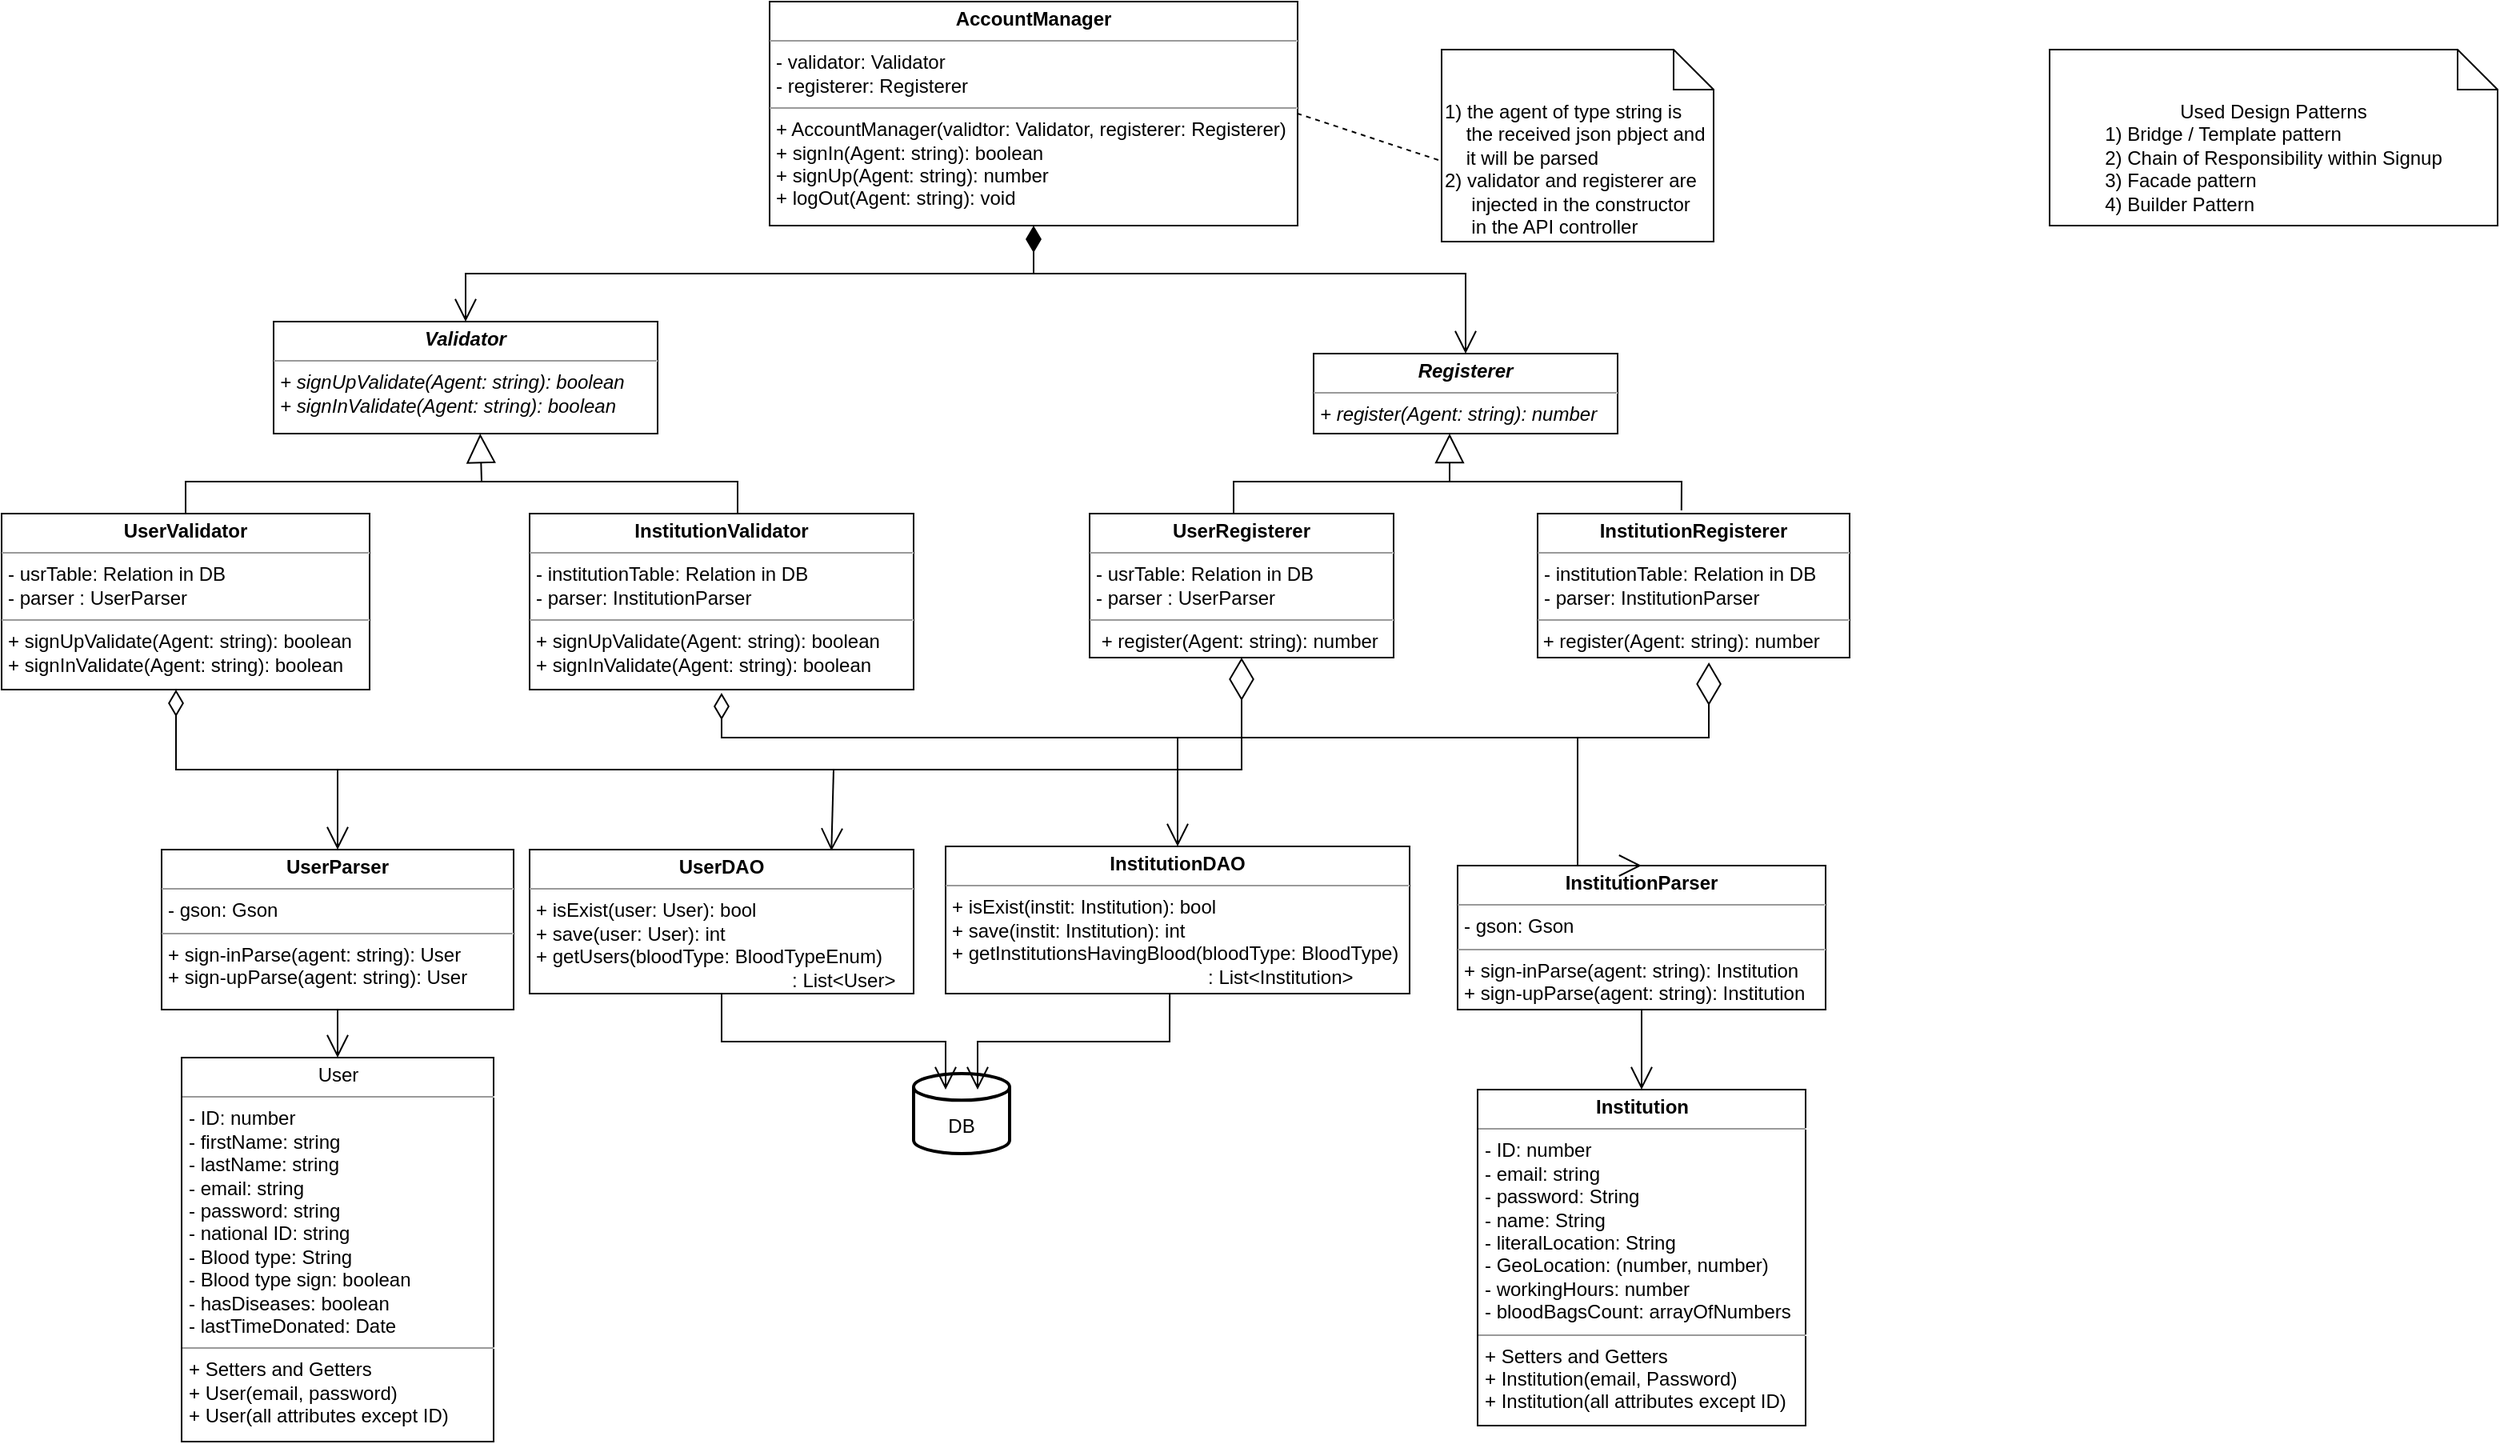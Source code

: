 <mxfile>
    <diagram id="vBvzW_29ld02_7QqGSWC" name="Class Diagram">
        <mxGraphModel dx="1628" dy="1882" grid="1" gridSize="10" guides="1" tooltips="1" connect="1" arrows="1" fold="1" page="1" pageScale="1" pageWidth="850" pageHeight="1100" math="0" shadow="0">
            <root>
                <mxCell id="0"/>
                <mxCell id="1" parent="0"/>
                <mxCell id="2" value="&lt;p style=&quot;margin:0px;margin-top:4px;text-align:center;&quot;&gt;&lt;b&gt;&lt;i&gt;Validator&lt;/i&gt;&lt;/b&gt;&lt;/p&gt;&lt;hr size=&quot;1&quot;&gt;&lt;p style=&quot;margin:0px;margin-left:4px;&quot;&gt;&lt;i&gt;+ signUpValidate(Agent: string): boolean&amp;nbsp;&lt;/i&gt;&lt;/p&gt;&lt;p style=&quot;margin:0px;margin-left:4px;&quot;&gt;&lt;i&gt;+ signInValidate(Agent: string): boolean&lt;/i&gt;&lt;/p&gt;" style="verticalAlign=top;align=left;overflow=fill;fontSize=12;fontFamily=Helvetica;html=1;" parent="1" vertex="1">
                    <mxGeometry x="330" y="130" width="240" height="70" as="geometry"/>
                </mxCell>
                <mxCell id="3" value="&lt;p style=&quot;margin:0px;margin-top:4px;text-align:center;&quot;&gt;&lt;b&gt;UserValidator&lt;/b&gt;&lt;/p&gt;&lt;hr size=&quot;1&quot;&gt;&lt;p style=&quot;margin:0px;margin-left:4px;&quot;&gt;- usrTable: Relation in DB&lt;/p&gt;&lt;p style=&quot;margin:0px;margin-left:4px;&quot;&gt;- parser : UserParser&lt;/p&gt;&lt;hr size=&quot;1&quot;&gt;&lt;p style=&quot;margin:0px;margin-left:4px;&quot;&gt;+ signUpValidate(Agent: string): boolean&lt;/p&gt;&lt;p style=&quot;margin:0px;margin-left:4px;&quot;&gt;+ signInValidate(Agent: string): boolean&lt;/p&gt;" style="verticalAlign=top;align=left;overflow=fill;fontSize=12;fontFamily=Helvetica;html=1;" parent="1" vertex="1">
                    <mxGeometry x="160" y="250" width="230" height="110" as="geometry"/>
                </mxCell>
                <mxCell id="4" value="&lt;p style=&quot;margin:0px;margin-top:4px;text-align:center;&quot;&gt;&lt;b&gt;InstitutionValidator&lt;/b&gt;&lt;/p&gt;&lt;hr size=&quot;1&quot;&gt;&lt;p style=&quot;margin:0px;margin-left:4px;&quot;&gt;- institutionTable: Relation in DB&lt;/p&gt;&lt;p style=&quot;margin:0px;margin-left:4px;&quot;&gt;- parser: InstitutionParser&lt;/p&gt;&lt;hr size=&quot;1&quot;&gt;&lt;p style=&quot;margin:0px;margin-left:4px;&quot;&gt;+&amp;nbsp;&lt;span style=&quot;background-color: initial;&quot;&gt;signUpValidate(Agent: string): boolean&lt;/span&gt;&lt;/p&gt;&lt;p style=&quot;margin: 0px 0px 0px 4px;&quot;&gt;+ signInValidate(Agent: string): boolean&lt;/p&gt;" style="verticalAlign=top;align=left;overflow=fill;fontSize=12;fontFamily=Helvetica;html=1;" parent="1" vertex="1">
                    <mxGeometry x="490" y="250" width="240" height="110" as="geometry"/>
                </mxCell>
                <mxCell id="5" value="" style="endArrow=block;endSize=16;endFill=0;html=1;rounded=0;exitX=0.5;exitY=0;exitDx=0;exitDy=0;entryX=0.538;entryY=1;entryDx=0;entryDy=0;entryPerimeter=0;" parent="1" source="3" target="2" edge="1">
                    <mxGeometry x="1" y="-594" width="160" relative="1" as="geometry">
                        <mxPoint x="480" y="350" as="sourcePoint"/>
                        <mxPoint x="640" y="350" as="targetPoint"/>
                        <Array as="points">
                            <mxPoint x="275" y="230"/>
                            <mxPoint x="460" y="230"/>
                        </Array>
                        <mxPoint x="470" y="-654" as="offset"/>
                    </mxGeometry>
                </mxCell>
                <mxCell id="6" value="" style="endArrow=none;html=1;rounded=0;" parent="1" edge="1">
                    <mxGeometry width="50" height="50" relative="1" as="geometry">
                        <mxPoint x="460" y="230" as="sourcePoint"/>
                        <mxPoint x="620" y="250" as="targetPoint"/>
                        <Array as="points">
                            <mxPoint x="620" y="230"/>
                        </Array>
                    </mxGeometry>
                </mxCell>
                <mxCell id="7" value="&lt;p style=&quot;margin: 0px ; margin-top: 4px ; text-align: center&quot;&gt;&lt;b&gt;AccountManager&lt;/b&gt;&lt;/p&gt;&lt;hr size=&quot;1&quot;&gt;&lt;p style=&quot;margin: 0px ; margin-left: 4px&quot;&gt;- validator: Validator&lt;/p&gt;&lt;p style=&quot;margin: 0px ; margin-left: 4px&quot;&gt;- registerer: Registerer&lt;/p&gt;&lt;hr size=&quot;1&quot;&gt;&lt;p style=&quot;margin: 0px ; margin-left: 4px&quot;&gt;+ AccountManager(validtor: Validator, registerer: Registerer)&lt;/p&gt;&lt;p style=&quot;margin: 0px ; margin-left: 4px&quot;&gt;+ signIn(Agent: string): boolean&lt;/p&gt;&lt;p style=&quot;margin: 0px ; margin-left: 4px&quot;&gt;+ signUp(Agent: string): number&lt;/p&gt;&lt;p style=&quot;margin: 0px ; margin-left: 4px&quot;&gt;+ logOut(Agent: string): void&lt;/p&gt;" style="verticalAlign=top;align=left;overflow=fill;fontSize=12;fontFamily=Helvetica;html=1;" parent="1" vertex="1">
                    <mxGeometry x="640" y="-70" width="330" height="140" as="geometry"/>
                </mxCell>
                <mxCell id="8" value="&lt;p style=&quot;margin: 0px ; margin-top: 4px ; text-align: center&quot;&gt;&lt;b&gt;&lt;i&gt;Registerer&lt;/i&gt;&lt;/b&gt;&lt;/p&gt;&lt;hr size=&quot;1&quot;&gt;&lt;p style=&quot;margin: 0px ; margin-left: 4px&quot;&gt;&lt;i&gt;+ register(Agent: string): number&lt;/i&gt;&lt;/p&gt;" style="verticalAlign=top;align=left;overflow=fill;fontSize=12;fontFamily=Helvetica;html=1;" parent="1" vertex="1">
                    <mxGeometry x="980" y="150" width="190" height="50" as="geometry"/>
                </mxCell>
                <mxCell id="9" value="&lt;p style=&quot;margin: 0px ; margin-top: 4px ; text-align: center&quot;&gt;&lt;b&gt;UserRegisterer&lt;/b&gt;&lt;/p&gt;&lt;hr size=&quot;1&quot;&gt;&lt;p style=&quot;margin: 0px 0px 0px 4px&quot;&gt;- usrTable: Relation in DB&lt;/p&gt;&lt;p style=&quot;margin: 0px 0px 0px 4px&quot;&gt;- parser : UserParser&lt;/p&gt;&lt;hr size=&quot;1&quot;&gt;&lt;p style=&quot;margin: 0px ; margin-left: 4px&quot;&gt;&amp;nbsp;+ register(Agent: string): number&lt;br&gt;&lt;/p&gt;" style="verticalAlign=top;align=left;overflow=fill;fontSize=12;fontFamily=Helvetica;html=1;" parent="1" vertex="1">
                    <mxGeometry x="840" y="250" width="190" height="90" as="geometry"/>
                </mxCell>
                <mxCell id="10" value="&lt;p style=&quot;margin: 0px ; margin-top: 4px ; text-align: center&quot;&gt;&lt;b&gt;InstitutionRegisterer&lt;/b&gt;&lt;/p&gt;&lt;hr size=&quot;1&quot;&gt;&lt;p style=&quot;margin: 0px 0px 0px 4px&quot;&gt;- institutionTable: Relation in DB&lt;/p&gt;&lt;p style=&quot;margin: 0px 0px 0px 4px&quot;&gt;- parser: InstitutionParser&lt;/p&gt;&lt;hr size=&quot;1&quot;&gt;&lt;p style=&quot;margin: 0px ; margin-left: 4px&quot;&gt;&lt;/p&gt;&amp;nbsp;+ register(Agent: string): number" style="verticalAlign=top;align=left;overflow=fill;fontSize=12;fontFamily=Helvetica;html=1;" parent="1" vertex="1">
                    <mxGeometry x="1120" y="250" width="195" height="90" as="geometry"/>
                </mxCell>
                <mxCell id="11" value="" style="endArrow=block;endSize=16;endFill=0;html=1;rounded=0;exitX=0.5;exitY=0;exitDx=0;exitDy=0;entryX=0.5;entryY=1;entryDx=0;entryDy=0;" parent="1" edge="1">
                    <mxGeometry x="1" y="-288" width="160" relative="1" as="geometry">
                        <mxPoint x="930" y="250" as="sourcePoint"/>
                        <mxPoint x="1065" y="200" as="targetPoint"/>
                        <Array as="points">
                            <mxPoint x="930" y="230"/>
                            <mxPoint x="1065" y="230"/>
                        </Array>
                        <mxPoint x="185" y="-310" as="offset"/>
                    </mxGeometry>
                </mxCell>
                <mxCell id="12" value="" style="endArrow=none;html=1;rounded=0;entryX=0.538;entryY=-0.022;entryDx=0;entryDy=0;entryPerimeter=0;" parent="1" edge="1">
                    <mxGeometry width="50" height="50" relative="1" as="geometry">
                        <mxPoint x="1040" y="230" as="sourcePoint"/>
                        <mxPoint x="1209.91" y="248.02" as="targetPoint"/>
                        <Array as="points">
                            <mxPoint x="1210" y="230"/>
                        </Array>
                    </mxGeometry>
                </mxCell>
                <mxCell id="13" value="" style="endArrow=open;html=1;endSize=12;startArrow=diamondThin;startSize=14;startFill=1;edgeStyle=orthogonalEdgeStyle;align=left;verticalAlign=bottom;rounded=0;exitX=0.5;exitY=1;exitDx=0;exitDy=0;entryX=0.5;entryY=0;entryDx=0;entryDy=0;" parent="1" source="7" target="2" edge="1">
                    <mxGeometry x="-1" y="359" relative="1" as="geometry">
                        <mxPoint x="710" y="170" as="sourcePoint"/>
                        <mxPoint x="870" y="170" as="targetPoint"/>
                        <Array as="points">
                            <mxPoint x="805" y="100"/>
                            <mxPoint x="450" y="100"/>
                        </Array>
                        <mxPoint x="-4" y="-50" as="offset"/>
                    </mxGeometry>
                </mxCell>
                <mxCell id="14" value="" style="endArrow=open;endFill=1;endSize=12;html=1;rounded=0;entryX=0.5;entryY=0;entryDx=0;entryDy=0;" parent="1" target="8" edge="1">
                    <mxGeometry width="160" relative="1" as="geometry">
                        <mxPoint x="760" y="100" as="sourcePoint"/>
                        <mxPoint x="870" y="170" as="targetPoint"/>
                        <Array as="points">
                            <mxPoint x="1075" y="100"/>
                        </Array>
                    </mxGeometry>
                </mxCell>
                <mxCell id="15" value="1) the agent of type string is&amp;nbsp; &amp;nbsp; &amp;nbsp; &amp;nbsp; &amp;nbsp; the received json pbject and&amp;nbsp; &amp;nbsp; &amp;nbsp; it will be parsed&amp;nbsp;&lt;br&gt;2) validator and registerer are&amp;nbsp; &amp;nbsp; &amp;nbsp; &amp;nbsp; &amp;nbsp;injected in the constructor&amp;nbsp; &amp;nbsp; &amp;nbsp; &amp;nbsp; &amp;nbsp;in the API controller" style="shape=note2;boundedLbl=1;whiteSpace=wrap;html=1;size=25;verticalAlign=top;align=left;" parent="1" vertex="1">
                    <mxGeometry x="1060" y="-40" width="170" height="120" as="geometry"/>
                </mxCell>
                <mxCell id="16" value="" style="endArrow=none;dashed=1;html=1;rounded=0;entryX=1;entryY=0.5;entryDx=0;entryDy=0;exitX=-0.012;exitY=0.575;exitDx=0;exitDy=0;exitPerimeter=0;" parent="1" source="15" target="7" edge="1">
                    <mxGeometry width="50" height="50" relative="1" as="geometry">
                        <mxPoint x="780" y="210" as="sourcePoint"/>
                        <mxPoint x="830" y="160" as="targetPoint"/>
                    </mxGeometry>
                </mxCell>
                <mxCell id="17" value="&lt;p style=&quot;margin:0px;margin-top:4px;text-align:center;&quot;&gt;&lt;b&gt;UserParser&lt;/b&gt;&lt;/p&gt;&lt;hr size=&quot;1&quot;&gt;&lt;p style=&quot;margin:0px;margin-left:4px;&quot;&gt;- gson: Gson&lt;/p&gt;&lt;hr size=&quot;1&quot;&gt;&lt;p style=&quot;margin:0px;margin-left:4px;&quot;&gt;+ sign-inParse(agent: string): User&lt;/p&gt;&lt;p style=&quot;margin:0px;margin-left:4px;&quot;&gt;+ sign-upParse(agent: string): User&lt;/p&gt;" style="verticalAlign=top;align=left;overflow=fill;fontSize=12;fontFamily=Helvetica;html=1;" parent="1" vertex="1">
                    <mxGeometry x="260" y="460" width="220" height="100" as="geometry"/>
                </mxCell>
                <mxCell id="18" value="&lt;p style=&quot;margin:0px;margin-top:4px;text-align:center;&quot;&gt;&lt;b&gt;InstitutionParser&lt;/b&gt;&lt;/p&gt;&lt;hr size=&quot;1&quot;&gt;&lt;p style=&quot;margin:0px;margin-left:4px;&quot;&gt;- gson: Gson&lt;/p&gt;&lt;hr size=&quot;1&quot;&gt;&lt;p style=&quot;margin:0px;margin-left:4px;&quot;&gt;+ sign-inParse(agent: string): Institution&lt;/p&gt;&lt;p style=&quot;margin:0px;margin-left:4px;&quot;&gt;+ sign-upParse(agent: string): Institution&lt;/p&gt;" style="verticalAlign=top;align=left;overflow=fill;fontSize=12;fontFamily=Helvetica;html=1;" parent="1" vertex="1">
                    <mxGeometry x="1070" y="470" width="230" height="90" as="geometry"/>
                </mxCell>
                <mxCell id="19" value="&lt;p style=&quot;margin:0px;margin-top:4px;text-align:center;&quot;&gt;User&lt;/p&gt;&lt;hr size=&quot;1&quot;&gt;&lt;p style=&quot;margin:0px;margin-left:4px;&quot;&gt;- ID: number&lt;/p&gt;&lt;p style=&quot;margin:0px;margin-left:4px;&quot;&gt;- firstName: string&lt;/p&gt;&lt;p style=&quot;margin:0px;margin-left:4px;&quot;&gt;- lastName: string&lt;/p&gt;&lt;p style=&quot;margin:0px;margin-left:4px;&quot;&gt;- email: string&lt;/p&gt;&lt;p style=&quot;margin:0px;margin-left:4px;&quot;&gt;- password: string&lt;/p&gt;&lt;p style=&quot;margin:0px;margin-left:4px;&quot;&gt;- national ID: string&lt;/p&gt;&lt;p style=&quot;margin:0px;margin-left:4px;&quot;&gt;- Blood type: String&lt;/p&gt;&lt;p style=&quot;margin:0px;margin-left:4px;&quot;&gt;- Blood type sign: boolean&lt;/p&gt;&lt;p style=&quot;margin:0px;margin-left:4px;&quot;&gt;- hasDiseases: boolean&lt;/p&gt;&lt;p style=&quot;margin:0px;margin-left:4px;&quot;&gt;- lastTimeDonated: Date&lt;/p&gt;&lt;hr size=&quot;1&quot;&gt;&lt;p style=&quot;margin:0px;margin-left:4px;&quot;&gt;+ Setters and Getters&lt;/p&gt;&lt;p style=&quot;margin:0px;margin-left:4px;&quot;&gt;+ User(email, password)&lt;/p&gt;&lt;p style=&quot;margin:0px;margin-left:4px;&quot;&gt;+ User(all attributes except ID)&lt;/p&gt;" style="verticalAlign=top;align=left;overflow=fill;fontSize=12;fontFamily=Helvetica;html=1;" parent="1" vertex="1">
                    <mxGeometry x="272.5" y="590" width="195" height="240" as="geometry"/>
                </mxCell>
                <mxCell id="20" value="&lt;br&gt;DB" style="strokeWidth=2;html=1;shape=mxgraph.flowchart.database;whiteSpace=wrap;" parent="1" vertex="1">
                    <mxGeometry x="730" y="600" width="60" height="50" as="geometry"/>
                </mxCell>
                <mxCell id="21" value="" style="endArrow=open;html=1;endSize=12;startArrow=diamondThin;startSize=14;startFill=0;edgeStyle=orthogonalEdgeStyle;align=left;verticalAlign=bottom;rounded=0;entryX=0.5;entryY=0;entryDx=0;entryDy=0;" parent="1" source="3" target="17" edge="1">
                    <mxGeometry x="-0.658" y="-190" relative="1" as="geometry">
                        <mxPoint x="590" y="460" as="sourcePoint"/>
                        <mxPoint x="530" y="420" as="targetPoint"/>
                        <Array as="points">
                            <mxPoint x="269" y="410"/>
                            <mxPoint x="370" y="410"/>
                        </Array>
                        <mxPoint as="offset"/>
                    </mxGeometry>
                </mxCell>
                <mxCell id="22" value="" style="endArrow=diamondThin;endFill=0;endSize=24;html=1;rounded=0;entryX=0.5;entryY=1;entryDx=0;entryDy=0;" parent="1" target="9" edge="1">
                    <mxGeometry width="160" relative="1" as="geometry">
                        <mxPoint x="370" y="410" as="sourcePoint"/>
                        <mxPoint x="750" y="460" as="targetPoint"/>
                        <Array as="points">
                            <mxPoint x="935" y="410"/>
                        </Array>
                    </mxGeometry>
                </mxCell>
                <mxCell id="23" value="" style="endArrow=open;html=1;endSize=12;startArrow=diamondThin;startSize=14;startFill=0;edgeStyle=orthogonalEdgeStyle;align=left;verticalAlign=bottom;rounded=0;entryX=0.5;entryY=0;entryDx=0;entryDy=0;" parent="1" target="18" edge="1">
                    <mxGeometry x="-0.658" y="-190" relative="1" as="geometry">
                        <mxPoint x="609.98" y="362" as="sourcePoint"/>
                        <mxPoint x="840" y="440" as="targetPoint"/>
                        <Array as="points">
                            <mxPoint x="610" y="390"/>
                            <mxPoint x="1145" y="390"/>
                        </Array>
                        <mxPoint as="offset"/>
                    </mxGeometry>
                </mxCell>
                <mxCell id="24" value="" style="endArrow=diamondThin;endFill=0;endSize=24;html=1;rounded=0;entryX=0.549;entryY=1.033;entryDx=0;entryDy=0;entryPerimeter=0;" parent="1" target="10" edge="1">
                    <mxGeometry width="160" relative="1" as="geometry">
                        <mxPoint x="1030" y="390" as="sourcePoint"/>
                        <mxPoint x="890" y="330" as="targetPoint"/>
                        <Array as="points">
                            <mxPoint x="1227" y="390"/>
                        </Array>
                    </mxGeometry>
                </mxCell>
                <mxCell id="25" value="&lt;p style=&quot;margin:0px;margin-top:4px;text-align:center;&quot;&gt;&lt;b&gt;Institution&lt;/b&gt;&lt;/p&gt;&lt;hr size=&quot;1&quot;&gt;&lt;p style=&quot;margin:0px;margin-left:4px;&quot;&gt;- ID: number&lt;/p&gt;&lt;p style=&quot;margin:0px;margin-left:4px;&quot;&gt;- email: string&lt;/p&gt;&lt;p style=&quot;margin:0px;margin-left:4px;&quot;&gt;- password: String&lt;/p&gt;&lt;p style=&quot;margin:0px;margin-left:4px;&quot;&gt;- name: String&lt;/p&gt;&lt;p style=&quot;margin:0px;margin-left:4px;&quot;&gt;- literalLocation: String&lt;/p&gt;&lt;p style=&quot;margin:0px;margin-left:4px;&quot;&gt;- GeoLocation: (number, number)&lt;/p&gt;&lt;p style=&quot;margin:0px;margin-left:4px;&quot;&gt;- workingHours: number&lt;/p&gt;&lt;p style=&quot;margin:0px;margin-left:4px;&quot;&gt;- bloodBagsCount: arrayOfNumbers&lt;/p&gt;&lt;hr size=&quot;1&quot;&gt;&lt;p style=&quot;margin:0px;margin-left:4px;&quot;&gt;+ Setters and Getters&lt;/p&gt;&lt;p style=&quot;margin:0px;margin-left:4px;&quot;&gt;+ Institution(email, Password)&lt;/p&gt;&lt;p style=&quot;margin:0px;margin-left:4px;&quot;&gt;+ Institution(all attributes except ID)&lt;/p&gt;" style="verticalAlign=top;align=left;overflow=fill;fontSize=12;fontFamily=Helvetica;html=1;" parent="1" vertex="1">
                    <mxGeometry x="1082.5" y="610" width="205" height="210" as="geometry"/>
                </mxCell>
                <mxCell id="26" value="" style="endArrow=open;endFill=1;endSize=12;html=1;rounded=0;exitX=0.5;exitY=1;exitDx=0;exitDy=0;entryX=0.5;entryY=0;entryDx=0;entryDy=0;" parent="1" source="17" target="19" edge="1">
                    <mxGeometry width="160" relative="1" as="geometry">
                        <mxPoint x="640" y="620" as="sourcePoint"/>
                        <mxPoint x="800" y="620" as="targetPoint"/>
                    </mxGeometry>
                </mxCell>
                <mxCell id="27" value="" style="endArrow=open;endFill=1;endSize=12;html=1;rounded=0;exitX=0.5;exitY=1;exitDx=0;exitDy=0;entryX=0.5;entryY=0;entryDx=0;entryDy=0;" parent="1" source="18" target="25" edge="1">
                    <mxGeometry width="160" relative="1" as="geometry">
                        <mxPoint x="880" y="610" as="sourcePoint"/>
                        <mxPoint x="1040" y="610" as="targetPoint"/>
                    </mxGeometry>
                </mxCell>
                <mxCell id="29" value="" style="endArrow=open;endFill=1;endSize=12;html=1;rounded=0;entryX=0.786;entryY=0.009;entryDx=0;entryDy=0;entryPerimeter=0;" parent="1" target="S_TBkJVTuvSQHvJzEp3D-32" edge="1">
                    <mxGeometry width="160" relative="1" as="geometry">
                        <mxPoint x="680" y="410" as="sourcePoint"/>
                        <mxPoint x="680" y="470" as="targetPoint"/>
                    </mxGeometry>
                </mxCell>
                <mxCell id="30" value="" style="endArrow=open;endFill=1;endSize=12;html=1;rounded=0;" parent="1" edge="1" target="S_TBkJVTuvSQHvJzEp3D-34">
                    <mxGeometry width="160" relative="1" as="geometry">
                        <mxPoint x="895" y="390" as="sourcePoint"/>
                        <mxPoint x="839" y="460" as="targetPoint"/>
                    </mxGeometry>
                </mxCell>
                <mxCell id="32" value="Used Design Patterns&lt;br&gt;&lt;div style=&quot;text-align: left;&quot;&gt;&lt;span style=&quot;background-color: initial;&quot;&gt;1) Bridge / Template pattern&lt;/span&gt;&lt;/div&gt;&lt;div style=&quot;text-align: left;&quot;&gt;&lt;span style=&quot;background-color: initial;&quot;&gt;2) Chain of Responsibility within Signup&lt;/span&gt;&lt;/div&gt;&lt;div style=&quot;text-align: left;&quot;&gt;&lt;span style=&quot;background-color: initial;&quot;&gt;3) Facade pattern&lt;/span&gt;&lt;/div&gt;&lt;div style=&quot;text-align: left;&quot;&gt;&lt;span style=&quot;background-color: initial;&quot;&gt;4) Builder Pattern&lt;/span&gt;&lt;/div&gt;" style="shape=note2;boundedLbl=1;whiteSpace=wrap;html=1;size=25;verticalAlign=top;align=center;" parent="1" vertex="1">
                    <mxGeometry x="1440" y="-40" width="280" height="110" as="geometry"/>
                </mxCell>
                <mxCell id="S_TBkJVTuvSQHvJzEp3D-32" value="&lt;p style=&quot;margin: 0px ; margin-top: 4px ; text-align: center&quot;&gt;&lt;b&gt;UserDAO&lt;/b&gt;&lt;/p&gt;&lt;hr size=&quot;1&quot;&gt;&lt;p style=&quot;margin: 0px ; margin-left: 4px&quot;&gt;+ isExist(user: User): bool&lt;/p&gt;&lt;p style=&quot;margin: 0px ; margin-left: 4px&quot;&gt;+ save(user: User): int&lt;/p&gt;&lt;p style=&quot;margin: 0px ; margin-left: 4px&quot;&gt;+ getUsers(bloodType: BloodTypeEnum)&lt;/p&gt;&lt;p style=&quot;margin: 0px ; margin-left: 4px&quot;&gt;&lt;span style=&quot;white-space: pre&quot;&gt;&#9;&lt;/span&gt;&lt;span style=&quot;white-space: pre&quot;&gt;&#9;&lt;/span&gt;&lt;span style=&quot;white-space: pre&quot;&gt;&#9;&lt;/span&gt;&lt;span style=&quot;white-space: pre&quot;&gt;&#9;&lt;/span&gt;&lt;span style=&quot;white-space: pre&quot;&gt;&#9;&lt;/span&gt;&lt;span style=&quot;white-space: pre&quot;&gt;&#9;&lt;/span&gt;: List&amp;lt;User&amp;gt;&lt;/p&gt;" style="verticalAlign=top;align=left;overflow=fill;fontSize=12;fontFamily=Helvetica;html=1;" vertex="1" parent="1">
                    <mxGeometry x="490" y="460" width="240" height="90" as="geometry"/>
                </mxCell>
                <mxCell id="S_TBkJVTuvSQHvJzEp3D-34" value="&lt;p style=&quot;margin: 0px ; margin-top: 4px ; text-align: center&quot;&gt;&lt;b&gt;InstitutionDAO&lt;/b&gt;&lt;/p&gt;&lt;hr size=&quot;1&quot;&gt;&lt;p style=&quot;margin: 0px ; margin-left: 4px&quot;&gt;+ isExist(instit: Institution): boo&lt;span&gt;l&lt;/span&gt;&lt;/p&gt;&lt;p style=&quot;margin: 0px ; margin-left: 4px&quot;&gt;&lt;span&gt;+ save(instit: Institution): int&lt;/span&gt;&lt;/p&gt;&lt;p style=&quot;margin: 0px ; margin-left: 4px&quot;&gt;+ getInstitutionsHavingBlood(bloodType: BloodType)&lt;/p&gt;&lt;p style=&quot;margin: 0px ; margin-left: 4px&quot;&gt;&lt;span style=&quot;white-space: pre&quot;&gt;&#9;&lt;/span&gt;&lt;span style=&quot;white-space: pre&quot;&gt;&#9;&lt;/span&gt;&lt;span style=&quot;white-space: pre&quot;&gt;&#9;&lt;/span&gt;&lt;span style=&quot;white-space: pre&quot;&gt;&#9;&lt;/span&gt;&lt;span style=&quot;white-space: pre&quot;&gt;&#9;&lt;/span&gt;&lt;span style=&quot;white-space: pre&quot;&gt;&#9;&lt;/span&gt;: List&amp;lt;Institution&amp;gt;&lt;span&gt;&lt;br&gt;&lt;/span&gt;&lt;/p&gt;" style="verticalAlign=top;align=left;overflow=fill;fontSize=12;fontFamily=Helvetica;html=1;" vertex="1" parent="1">
                    <mxGeometry x="750" y="458" width="290" height="92" as="geometry"/>
                </mxCell>
                <mxCell id="S_TBkJVTuvSQHvJzEp3D-35" value="" style="endArrow=open;endFill=1;endSize=12;html=1;rounded=0;exitX=0.5;exitY=1;exitDx=0;exitDy=0;" edge="1" parent="1" source="S_TBkJVTuvSQHvJzEp3D-32">
                    <mxGeometry width="160" relative="1" as="geometry">
                        <mxPoint x="470" y="570" as="sourcePoint"/>
                        <mxPoint x="750" y="610" as="targetPoint"/>
                        <Array as="points">
                            <mxPoint x="610" y="580"/>
                            <mxPoint x="750" y="580"/>
                        </Array>
                    </mxGeometry>
                </mxCell>
                <mxCell id="S_TBkJVTuvSQHvJzEp3D-36" value="" style="endArrow=open;endFill=1;endSize=12;html=1;rounded=0;exitX=0.483;exitY=1;exitDx=0;exitDy=0;exitPerimeter=0;" edge="1" parent="1" source="S_TBkJVTuvSQHvJzEp3D-34">
                    <mxGeometry width="160" relative="1" as="geometry">
                        <mxPoint x="470" y="570" as="sourcePoint"/>
                        <mxPoint x="770" y="610" as="targetPoint"/>
                        <Array as="points">
                            <mxPoint x="890" y="580"/>
                            <mxPoint x="770" y="580"/>
                        </Array>
                    </mxGeometry>
                </mxCell>
            </root>
        </mxGraphModel>
    </diagram>
    <diagram id="GNmsdhd8mzbh0snhl9CG" name="CRC">
        <mxGraphModel dx="1763" dy="847" grid="1" gridSize="10" guides="1" tooltips="1" connect="1" arrows="1" fold="1" page="1" pageScale="1" pageWidth="850" pageHeight="1100" math="0" shadow="0">
            <root>
                <mxCell id="rPAp7JFFLe6vOHe7YKmG-0"/>
                <mxCell id="rPAp7JFFLe6vOHe7YKmG-1" parent="rPAp7JFFLe6vOHe7YKmG-0"/>
                <mxCell id="rPAp7JFFLe6vOHe7YKmG-2" value="Account Manager" style="shape=table;startSize=30;container=1;collapsible=1;childLayout=tableLayout;fixedRows=1;rowLines=0;fontStyle=1;align=center;resizeLast=1;" parent="rPAp7JFFLe6vOHe7YKmG-1" vertex="1">
                    <mxGeometry x="40" y="40" width="180" height="160" as="geometry"/>
                </mxCell>
                <mxCell id="rPAp7JFFLe6vOHe7YKmG-3" value="" style="shape=tableRow;horizontal=0;startSize=0;swimlaneHead=0;swimlaneBody=0;fillColor=none;collapsible=0;dropTarget=0;points=[[0,0.5],[1,0.5]];portConstraint=eastwest;top=0;left=0;right=0;bottom=1;" parent="rPAp7JFFLe6vOHe7YKmG-2" vertex="1">
                    <mxGeometry y="30" width="180" height="30" as="geometry"/>
                </mxCell>
                <mxCell id="rPAp7JFFLe6vOHe7YKmG-4" value="Attributes" style="shape=partialRectangle;connectable=0;fillColor=none;top=0;left=0;bottom=0;right=0;fontStyle=1;overflow=hidden;" parent="rPAp7JFFLe6vOHe7YKmG-3" vertex="1">
                    <mxGeometry width="70" height="30" as="geometry">
                        <mxRectangle width="70" height="30" as="alternateBounds"/>
                    </mxGeometry>
                </mxCell>
                <mxCell id="rPAp7JFFLe6vOHe7YKmG-5" value="Collaborations" style="shape=partialRectangle;connectable=0;fillColor=none;top=0;left=0;bottom=0;right=0;align=left;spacingLeft=6;fontStyle=1;overflow=hidden;" parent="rPAp7JFFLe6vOHe7YKmG-3" vertex="1">
                    <mxGeometry x="70" width="110" height="30" as="geometry">
                        <mxRectangle width="110" height="30" as="alternateBounds"/>
                    </mxGeometry>
                </mxCell>
                <mxCell id="rPAp7JFFLe6vOHe7YKmG-6" value="" style="shape=tableRow;horizontal=0;startSize=0;swimlaneHead=0;swimlaneBody=0;fillColor=none;collapsible=0;dropTarget=0;points=[[0,0.5],[1,0.5]];portConstraint=eastwest;top=0;left=0;right=0;bottom=0;" parent="rPAp7JFFLe6vOHe7YKmG-2" vertex="1">
                    <mxGeometry y="60" width="180" height="30" as="geometry"/>
                </mxCell>
                <mxCell id="rPAp7JFFLe6vOHe7YKmG-7" value="Validator" style="shape=partialRectangle;connectable=0;fillColor=none;top=0;left=0;bottom=0;right=0;editable=1;overflow=hidden;" parent="rPAp7JFFLe6vOHe7YKmG-6" vertex="1">
                    <mxGeometry width="70" height="30" as="geometry">
                        <mxRectangle width="70" height="30" as="alternateBounds"/>
                    </mxGeometry>
                </mxCell>
                <mxCell id="rPAp7JFFLe6vOHe7YKmG-8" value="Registration API" style="shape=partialRectangle;connectable=0;fillColor=none;top=0;left=0;bottom=0;right=0;align=left;spacingLeft=6;overflow=hidden;" parent="rPAp7JFFLe6vOHe7YKmG-6" vertex="1">
                    <mxGeometry x="70" width="110" height="30" as="geometry">
                        <mxRectangle width="110" height="30" as="alternateBounds"/>
                    </mxGeometry>
                </mxCell>
                <mxCell id="rPAp7JFFLe6vOHe7YKmG-9" value="" style="shape=tableRow;horizontal=0;startSize=0;swimlaneHead=0;swimlaneBody=0;fillColor=none;collapsible=0;dropTarget=0;points=[[0,0.5],[1,0.5]];portConstraint=eastwest;top=0;left=0;right=0;bottom=0;" parent="rPAp7JFFLe6vOHe7YKmG-2" vertex="1">
                    <mxGeometry y="90" width="180" height="30" as="geometry"/>
                </mxCell>
                <mxCell id="rPAp7JFFLe6vOHe7YKmG-10" value="Registerer" style="shape=partialRectangle;connectable=0;fillColor=none;top=0;left=0;bottom=0;right=0;editable=1;overflow=hidden;" parent="rPAp7JFFLe6vOHe7YKmG-9" vertex="1">
                    <mxGeometry width="70" height="30" as="geometry">
                        <mxRectangle width="70" height="30" as="alternateBounds"/>
                    </mxGeometry>
                </mxCell>
                <mxCell id="rPAp7JFFLe6vOHe7YKmG-11" value="Registerer" style="shape=partialRectangle;connectable=0;fillColor=none;top=0;left=0;bottom=0;right=0;align=left;spacingLeft=6;overflow=hidden;" parent="rPAp7JFFLe6vOHe7YKmG-9" vertex="1">
                    <mxGeometry x="70" width="110" height="30" as="geometry">
                        <mxRectangle width="110" height="30" as="alternateBounds"/>
                    </mxGeometry>
                </mxCell>
                <mxCell id="rPAp7JFFLe6vOHe7YKmG-12" value="" style="shape=tableRow;horizontal=0;startSize=0;swimlaneHead=0;swimlaneBody=0;fillColor=none;collapsible=0;dropTarget=0;points=[[0,0.5],[1,0.5]];portConstraint=eastwest;top=0;left=0;right=0;bottom=0;" parent="rPAp7JFFLe6vOHe7YKmG-2" vertex="1">
                    <mxGeometry y="120" width="180" height="30" as="geometry"/>
                </mxCell>
                <mxCell id="rPAp7JFFLe6vOHe7YKmG-13" value="" style="shape=partialRectangle;connectable=0;fillColor=none;top=0;left=0;bottom=0;right=0;editable=1;overflow=hidden;" parent="rPAp7JFFLe6vOHe7YKmG-12" vertex="1">
                    <mxGeometry width="70" height="30" as="geometry">
                        <mxRectangle width="70" height="30" as="alternateBounds"/>
                    </mxGeometry>
                </mxCell>
                <mxCell id="rPAp7JFFLe6vOHe7YKmG-14" value="Validator" style="shape=partialRectangle;connectable=0;fillColor=none;top=0;left=0;bottom=0;right=0;align=left;spacingLeft=6;overflow=hidden;" parent="rPAp7JFFLe6vOHe7YKmG-12" vertex="1">
                    <mxGeometry x="70" width="110" height="30" as="geometry">
                        <mxRectangle width="110" height="30" as="alternateBounds"/>
                    </mxGeometry>
                </mxCell>
                <mxCell id="rPAp7JFFLe6vOHe7YKmG-15" value="UserValidator and UserRegisterer" style="shape=table;startSize=30;container=1;collapsible=1;childLayout=tableLayout;fixedRows=1;rowLines=0;fontStyle=1;align=center;resizeLast=1;" parent="rPAp7JFFLe6vOHe7YKmG-1" vertex="1">
                    <mxGeometry x="280" y="40" width="210" height="200" as="geometry"/>
                </mxCell>
                <mxCell id="rPAp7JFFLe6vOHe7YKmG-16" value="" style="shape=tableRow;horizontal=0;startSize=0;swimlaneHead=0;swimlaneBody=0;fillColor=none;collapsible=0;dropTarget=0;points=[[0,0.5],[1,0.5]];portConstraint=eastwest;top=0;left=0;right=0;bottom=1;" parent="rPAp7JFFLe6vOHe7YKmG-15" vertex="1">
                    <mxGeometry y="30" width="210" height="30" as="geometry"/>
                </mxCell>
                <mxCell id="rPAp7JFFLe6vOHe7YKmG-17" value="Attributes" style="shape=partialRectangle;connectable=0;fillColor=none;top=0;left=0;bottom=0;right=0;fontStyle=1;overflow=hidden;" parent="rPAp7JFFLe6vOHe7YKmG-16" vertex="1">
                    <mxGeometry width="70" height="30" as="geometry">
                        <mxRectangle width="70" height="30" as="alternateBounds"/>
                    </mxGeometry>
                </mxCell>
                <mxCell id="rPAp7JFFLe6vOHe7YKmG-18" value="Collaborations" style="shape=partialRectangle;connectable=0;fillColor=none;top=0;left=0;bottom=0;right=0;align=left;spacingLeft=6;fontStyle=1;overflow=hidden;" parent="rPAp7JFFLe6vOHe7YKmG-16" vertex="1">
                    <mxGeometry x="70" width="140" height="30" as="geometry">
                        <mxRectangle width="140" height="30" as="alternateBounds"/>
                    </mxGeometry>
                </mxCell>
                <mxCell id="rPAp7JFFLe6vOHe7YKmG-19" value="" style="shape=tableRow;horizontal=0;startSize=0;swimlaneHead=0;swimlaneBody=0;fillColor=none;collapsible=0;dropTarget=0;points=[[0,0.5],[1,0.5]];portConstraint=eastwest;top=0;left=0;right=0;bottom=0;" parent="rPAp7JFFLe6vOHe7YKmG-15" vertex="1">
                    <mxGeometry y="60" width="210" height="30" as="geometry"/>
                </mxCell>
                <mxCell id="rPAp7JFFLe6vOHe7YKmG-20" value="DB link" style="shape=partialRectangle;connectable=0;fillColor=none;top=0;left=0;bottom=0;right=0;editable=1;overflow=hidden;" parent="rPAp7JFFLe6vOHe7YKmG-19" vertex="1">
                    <mxGeometry width="70" height="30" as="geometry">
                        <mxRectangle width="70" height="30" as="alternateBounds"/>
                    </mxGeometry>
                </mxCell>
                <mxCell id="rPAp7JFFLe6vOHe7YKmG-21" value="UserParser" style="shape=partialRectangle;connectable=0;fillColor=none;top=0;left=0;bottom=0;right=0;align=left;spacingLeft=6;overflow=hidden;" parent="rPAp7JFFLe6vOHe7YKmG-19" vertex="1">
                    <mxGeometry x="70" width="140" height="30" as="geometry">
                        <mxRectangle width="140" height="30" as="alternateBounds"/>
                    </mxGeometry>
                </mxCell>
                <mxCell id="rPAp7JFFLe6vOHe7YKmG-22" value="" style="shape=tableRow;horizontal=0;startSize=0;swimlaneHead=0;swimlaneBody=0;fillColor=none;collapsible=0;dropTarget=0;points=[[0,0.5],[1,0.5]];portConstraint=eastwest;top=0;left=0;right=0;bottom=0;" parent="rPAp7JFFLe6vOHe7YKmG-15" vertex="1">
                    <mxGeometry y="90" width="210" height="30" as="geometry"/>
                </mxCell>
                <mxCell id="rPAp7JFFLe6vOHe7YKmG-23" value="Parser" style="shape=partialRectangle;connectable=0;fillColor=none;top=0;left=0;bottom=0;right=0;editable=1;overflow=hidden;" parent="rPAp7JFFLe6vOHe7YKmG-22" vertex="1">
                    <mxGeometry width="70" height="30" as="geometry">
                        <mxRectangle width="70" height="30" as="alternateBounds"/>
                    </mxGeometry>
                </mxCell>
                <mxCell id="rPAp7JFFLe6vOHe7YKmG-24" value="JDBC" style="shape=partialRectangle;connectable=0;fillColor=none;top=0;left=0;bottom=0;right=0;align=left;spacingLeft=6;overflow=hidden;" parent="rPAp7JFFLe6vOHe7YKmG-22" vertex="1">
                    <mxGeometry x="70" width="140" height="30" as="geometry">
                        <mxRectangle width="140" height="30" as="alternateBounds"/>
                    </mxGeometry>
                </mxCell>
                <mxCell id="rPAp7JFFLe6vOHe7YKmG-25" value="" style="shape=tableRow;horizontal=0;startSize=0;swimlaneHead=0;swimlaneBody=0;fillColor=none;collapsible=0;dropTarget=0;points=[[0,0.5],[1,0.5]];portConstraint=eastwest;top=0;left=0;right=0;bottom=0;" parent="rPAp7JFFLe6vOHe7YKmG-15" vertex="1">
                    <mxGeometry y="120" width="210" height="30" as="geometry"/>
                </mxCell>
                <mxCell id="rPAp7JFFLe6vOHe7YKmG-26" value="" style="shape=partialRectangle;connectable=0;fillColor=none;top=0;left=0;bottom=0;right=0;editable=1;overflow=hidden;" parent="rPAp7JFFLe6vOHe7YKmG-25" vertex="1">
                    <mxGeometry width="70" height="30" as="geometry">
                        <mxRectangle width="70" height="30" as="alternateBounds"/>
                    </mxGeometry>
                </mxCell>
                <mxCell id="rPAp7JFFLe6vOHe7YKmG-27" value="User" style="shape=partialRectangle;connectable=0;fillColor=none;top=0;left=0;bottom=0;right=0;align=left;spacingLeft=6;overflow=hidden;" parent="rPAp7JFFLe6vOHe7YKmG-25" vertex="1">
                    <mxGeometry x="70" width="140" height="30" as="geometry">
                        <mxRectangle width="140" height="30" as="alternateBounds"/>
                    </mxGeometry>
                </mxCell>
                <mxCell id="rPAp7JFFLe6vOHe7YKmG-28" value="" style="shape=tableRow;horizontal=0;startSize=0;swimlaneHead=0;swimlaneBody=0;fillColor=none;collapsible=0;dropTarget=0;points=[[0,0.5],[1,0.5]];portConstraint=eastwest;top=0;left=0;right=0;bottom=0;" parent="rPAp7JFFLe6vOHe7YKmG-15" vertex="1">
                    <mxGeometry y="150" width="210" height="30" as="geometry"/>
                </mxCell>
                <mxCell id="rPAp7JFFLe6vOHe7YKmG-29" value="" style="shape=partialRectangle;connectable=0;fillColor=none;top=0;left=0;bottom=0;right=0;editable=1;overflow=hidden;" parent="rPAp7JFFLe6vOHe7YKmG-28" vertex="1">
                    <mxGeometry width="70" height="30" as="geometry">
                        <mxRectangle width="70" height="30" as="alternateBounds"/>
                    </mxGeometry>
                </mxCell>
                <mxCell id="rPAp7JFFLe6vOHe7YKmG-30" value="Account Manager" style="shape=partialRectangle;connectable=0;fillColor=none;top=0;left=0;bottom=0;right=0;align=left;spacingLeft=6;overflow=hidden;" parent="rPAp7JFFLe6vOHe7YKmG-28" vertex="1">
                    <mxGeometry x="70" width="140" height="30" as="geometry">
                        <mxRectangle width="140" height="30" as="alternateBounds"/>
                    </mxGeometry>
                </mxCell>
                <mxCell id="rPAp7JFFLe6vOHe7YKmG-31" value="InstitutionValidator and&#10;InstitutionRegistere" style="shape=table;startSize=30;container=1;collapsible=1;childLayout=tableLayout;fixedRows=1;rowLines=0;fontStyle=1;align=center;resizeLast=1;" parent="rPAp7JFFLe6vOHe7YKmG-1" vertex="1">
                    <mxGeometry x="520" y="45" width="180" height="190" as="geometry"/>
                </mxCell>
                <mxCell id="rPAp7JFFLe6vOHe7YKmG-32" value="" style="shape=tableRow;horizontal=0;startSize=0;swimlaneHead=0;swimlaneBody=0;fillColor=none;collapsible=0;dropTarget=0;points=[[0,0.5],[1,0.5]];portConstraint=eastwest;top=0;left=0;right=0;bottom=1;" parent="rPAp7JFFLe6vOHe7YKmG-31" vertex="1">
                    <mxGeometry y="30" width="180" height="30" as="geometry"/>
                </mxCell>
                <mxCell id="rPAp7JFFLe6vOHe7YKmG-33" value="Attributes" style="shape=partialRectangle;connectable=0;fillColor=none;top=0;left=0;bottom=0;right=0;fontStyle=1;overflow=hidden;" parent="rPAp7JFFLe6vOHe7YKmG-32" vertex="1">
                    <mxGeometry width="70" height="30" as="geometry">
                        <mxRectangle width="70" height="30" as="alternateBounds"/>
                    </mxGeometry>
                </mxCell>
                <mxCell id="rPAp7JFFLe6vOHe7YKmG-34" value="Collaborations" style="shape=partialRectangle;connectable=0;fillColor=none;top=0;left=0;bottom=0;right=0;align=left;spacingLeft=6;fontStyle=1;overflow=hidden;" parent="rPAp7JFFLe6vOHe7YKmG-32" vertex="1">
                    <mxGeometry x="70" width="110" height="30" as="geometry">
                        <mxRectangle width="110" height="30" as="alternateBounds"/>
                    </mxGeometry>
                </mxCell>
                <mxCell id="rPAp7JFFLe6vOHe7YKmG-35" value="" style="shape=tableRow;horizontal=0;startSize=0;swimlaneHead=0;swimlaneBody=0;fillColor=none;collapsible=0;dropTarget=0;points=[[0,0.5],[1,0.5]];portConstraint=eastwest;top=0;left=0;right=0;bottom=0;" parent="rPAp7JFFLe6vOHe7YKmG-31" vertex="1">
                    <mxGeometry y="60" width="180" height="30" as="geometry"/>
                </mxCell>
                <mxCell id="rPAp7JFFLe6vOHe7YKmG-36" value="DB link" style="shape=partialRectangle;connectable=0;fillColor=none;top=0;left=0;bottom=0;right=0;editable=1;overflow=hidden;" parent="rPAp7JFFLe6vOHe7YKmG-35" vertex="1">
                    <mxGeometry width="70" height="30" as="geometry">
                        <mxRectangle width="70" height="30" as="alternateBounds"/>
                    </mxGeometry>
                </mxCell>
                <mxCell id="rPAp7JFFLe6vOHe7YKmG-37" value="InstitutionParser" style="shape=partialRectangle;connectable=0;fillColor=none;top=0;left=0;bottom=0;right=0;align=left;spacingLeft=6;overflow=hidden;" parent="rPAp7JFFLe6vOHe7YKmG-35" vertex="1">
                    <mxGeometry x="70" width="110" height="30" as="geometry">
                        <mxRectangle width="110" height="30" as="alternateBounds"/>
                    </mxGeometry>
                </mxCell>
                <mxCell id="rPAp7JFFLe6vOHe7YKmG-38" value="" style="shape=tableRow;horizontal=0;startSize=0;swimlaneHead=0;swimlaneBody=0;fillColor=none;collapsible=0;dropTarget=0;points=[[0,0.5],[1,0.5]];portConstraint=eastwest;top=0;left=0;right=0;bottom=0;" parent="rPAp7JFFLe6vOHe7YKmG-31" vertex="1">
                    <mxGeometry y="90" width="180" height="30" as="geometry"/>
                </mxCell>
                <mxCell id="rPAp7JFFLe6vOHe7YKmG-39" value="Parser" style="shape=partialRectangle;connectable=0;fillColor=none;top=0;left=0;bottom=0;right=0;editable=1;overflow=hidden;" parent="rPAp7JFFLe6vOHe7YKmG-38" vertex="1">
                    <mxGeometry width="70" height="30" as="geometry">
                        <mxRectangle width="70" height="30" as="alternateBounds"/>
                    </mxGeometry>
                </mxCell>
                <mxCell id="rPAp7JFFLe6vOHe7YKmG-40" value="JDBC" style="shape=partialRectangle;connectable=0;fillColor=none;top=0;left=0;bottom=0;right=0;align=left;spacingLeft=6;overflow=hidden;" parent="rPAp7JFFLe6vOHe7YKmG-38" vertex="1">
                    <mxGeometry x="70" width="110" height="30" as="geometry">
                        <mxRectangle width="110" height="30" as="alternateBounds"/>
                    </mxGeometry>
                </mxCell>
                <mxCell id="rPAp7JFFLe6vOHe7YKmG-41" value="" style="shape=tableRow;horizontal=0;startSize=0;swimlaneHead=0;swimlaneBody=0;fillColor=none;collapsible=0;dropTarget=0;points=[[0,0.5],[1,0.5]];portConstraint=eastwest;top=0;left=0;right=0;bottom=0;" parent="rPAp7JFFLe6vOHe7YKmG-31" vertex="1">
                    <mxGeometry y="120" width="180" height="30" as="geometry"/>
                </mxCell>
                <mxCell id="rPAp7JFFLe6vOHe7YKmG-42" value="" style="shape=partialRectangle;connectable=0;fillColor=none;top=0;left=0;bottom=0;right=0;editable=1;overflow=hidden;" parent="rPAp7JFFLe6vOHe7YKmG-41" vertex="1">
                    <mxGeometry width="70" height="30" as="geometry">
                        <mxRectangle width="70" height="30" as="alternateBounds"/>
                    </mxGeometry>
                </mxCell>
                <mxCell id="rPAp7JFFLe6vOHe7YKmG-43" value="Institution" style="shape=partialRectangle;connectable=0;fillColor=none;top=0;left=0;bottom=0;right=0;align=left;spacingLeft=6;overflow=hidden;" parent="rPAp7JFFLe6vOHe7YKmG-41" vertex="1">
                    <mxGeometry x="70" width="110" height="30" as="geometry">
                        <mxRectangle width="110" height="30" as="alternateBounds"/>
                    </mxGeometry>
                </mxCell>
                <mxCell id="rPAp7JFFLe6vOHe7YKmG-44" value="" style="shape=tableRow;horizontal=0;startSize=0;swimlaneHead=0;swimlaneBody=0;fillColor=none;collapsible=0;dropTarget=0;points=[[0,0.5],[1,0.5]];portConstraint=eastwest;top=0;left=0;right=0;bottom=0;" parent="rPAp7JFFLe6vOHe7YKmG-31" vertex="1">
                    <mxGeometry y="150" width="180" height="30" as="geometry"/>
                </mxCell>
                <mxCell id="rPAp7JFFLe6vOHe7YKmG-45" value="" style="shape=partialRectangle;connectable=0;fillColor=none;top=0;left=0;bottom=0;right=0;editable=1;overflow=hidden;" parent="rPAp7JFFLe6vOHe7YKmG-44" vertex="1">
                    <mxGeometry width="70" height="30" as="geometry">
                        <mxRectangle width="70" height="30" as="alternateBounds"/>
                    </mxGeometry>
                </mxCell>
                <mxCell id="rPAp7JFFLe6vOHe7YKmG-46" value="AccountManager" style="shape=partialRectangle;connectable=0;fillColor=none;top=0;left=0;bottom=0;right=0;align=left;spacingLeft=6;overflow=hidden;" parent="rPAp7JFFLe6vOHe7YKmG-44" vertex="1">
                    <mxGeometry x="70" width="110" height="30" as="geometry">
                        <mxRectangle width="110" height="30" as="alternateBounds"/>
                    </mxGeometry>
                </mxCell>
                <mxCell id="rPAp7JFFLe6vOHe7YKmG-47" value="UserParser" style="shape=table;startSize=30;container=1;collapsible=1;childLayout=tableLayout;fixedRows=1;rowLines=0;fontStyle=1;align=center;resizeLast=1;" parent="rPAp7JFFLe6vOHe7YKmG-1" vertex="1">
                    <mxGeometry x="40" y="280" width="180" height="150" as="geometry"/>
                </mxCell>
                <mxCell id="rPAp7JFFLe6vOHe7YKmG-48" value="" style="shape=tableRow;horizontal=0;startSize=0;swimlaneHead=0;swimlaneBody=0;fillColor=none;collapsible=0;dropTarget=0;points=[[0,0.5],[1,0.5]];portConstraint=eastwest;top=0;left=0;right=0;bottom=1;" parent="rPAp7JFFLe6vOHe7YKmG-47" vertex="1">
                    <mxGeometry y="30" width="180" height="30" as="geometry"/>
                </mxCell>
                <mxCell id="rPAp7JFFLe6vOHe7YKmG-49" value="Attributes" style="shape=partialRectangle;connectable=0;fillColor=none;top=0;left=0;bottom=0;right=0;fontStyle=1;overflow=hidden;" parent="rPAp7JFFLe6vOHe7YKmG-48" vertex="1">
                    <mxGeometry width="70" height="30" as="geometry">
                        <mxRectangle width="70" height="30" as="alternateBounds"/>
                    </mxGeometry>
                </mxCell>
                <mxCell id="rPAp7JFFLe6vOHe7YKmG-50" value="Collaborations" style="shape=partialRectangle;connectable=0;fillColor=none;top=0;left=0;bottom=0;right=0;align=left;spacingLeft=6;fontStyle=1;overflow=hidden;" parent="rPAp7JFFLe6vOHe7YKmG-48" vertex="1">
                    <mxGeometry x="70" width="110" height="30" as="geometry">
                        <mxRectangle width="110" height="30" as="alternateBounds"/>
                    </mxGeometry>
                </mxCell>
                <mxCell id="rPAp7JFFLe6vOHe7YKmG-51" value="" style="shape=tableRow;horizontal=0;startSize=0;swimlaneHead=0;swimlaneBody=0;fillColor=none;collapsible=0;dropTarget=0;points=[[0,0.5],[1,0.5]];portConstraint=eastwest;top=0;left=0;right=0;bottom=0;" parent="rPAp7JFFLe6vOHe7YKmG-47" vertex="1">
                    <mxGeometry y="60" width="180" height="30" as="geometry"/>
                </mxCell>
                <mxCell id="rPAp7JFFLe6vOHe7YKmG-52" value="Gson" style="shape=partialRectangle;connectable=0;fillColor=none;top=0;left=0;bottom=0;right=0;editable=1;overflow=hidden;" parent="rPAp7JFFLe6vOHe7YKmG-51" vertex="1">
                    <mxGeometry width="70" height="30" as="geometry">
                        <mxRectangle width="70" height="30" as="alternateBounds"/>
                    </mxGeometry>
                </mxCell>
                <mxCell id="rPAp7JFFLe6vOHe7YKmG-53" value="User" style="shape=partialRectangle;connectable=0;fillColor=none;top=0;left=0;bottom=0;right=0;align=left;spacingLeft=6;overflow=hidden;" parent="rPAp7JFFLe6vOHe7YKmG-51" vertex="1">
                    <mxGeometry x="70" width="110" height="30" as="geometry">
                        <mxRectangle width="110" height="30" as="alternateBounds"/>
                    </mxGeometry>
                </mxCell>
                <mxCell id="rPAp7JFFLe6vOHe7YKmG-54" value="" style="shape=tableRow;horizontal=0;startSize=0;swimlaneHead=0;swimlaneBody=0;fillColor=none;collapsible=0;dropTarget=0;points=[[0,0.5],[1,0.5]];portConstraint=eastwest;top=0;left=0;right=0;bottom=0;" parent="rPAp7JFFLe6vOHe7YKmG-47" vertex="1">
                    <mxGeometry y="90" width="180" height="30" as="geometry"/>
                </mxCell>
                <mxCell id="rPAp7JFFLe6vOHe7YKmG-55" value="" style="shape=partialRectangle;connectable=0;fillColor=none;top=0;left=0;bottom=0;right=0;editable=1;overflow=hidden;" parent="rPAp7JFFLe6vOHe7YKmG-54" vertex="1">
                    <mxGeometry width="70" height="30" as="geometry">
                        <mxRectangle width="70" height="30" as="alternateBounds"/>
                    </mxGeometry>
                </mxCell>
                <mxCell id="rPAp7JFFLe6vOHe7YKmG-56" value="UserValidator" style="shape=partialRectangle;connectable=0;fillColor=none;top=0;left=0;bottom=0;right=0;align=left;spacingLeft=6;overflow=hidden;" parent="rPAp7JFFLe6vOHe7YKmG-54" vertex="1">
                    <mxGeometry x="70" width="110" height="30" as="geometry">
                        <mxRectangle width="110" height="30" as="alternateBounds"/>
                    </mxGeometry>
                </mxCell>
                <mxCell id="rPAp7JFFLe6vOHe7YKmG-57" value="" style="shape=tableRow;horizontal=0;startSize=0;swimlaneHead=0;swimlaneBody=0;fillColor=none;collapsible=0;dropTarget=0;points=[[0,0.5],[1,0.5]];portConstraint=eastwest;top=0;left=0;right=0;bottom=0;" parent="rPAp7JFFLe6vOHe7YKmG-47" vertex="1">
                    <mxGeometry y="120" width="180" height="30" as="geometry"/>
                </mxCell>
                <mxCell id="rPAp7JFFLe6vOHe7YKmG-58" value="" style="shape=partialRectangle;connectable=0;fillColor=none;top=0;left=0;bottom=0;right=0;editable=1;overflow=hidden;" parent="rPAp7JFFLe6vOHe7YKmG-57" vertex="1">
                    <mxGeometry width="70" height="30" as="geometry">
                        <mxRectangle width="70" height="30" as="alternateBounds"/>
                    </mxGeometry>
                </mxCell>
                <mxCell id="rPAp7JFFLe6vOHe7YKmG-59" value="UserRegisterer" style="shape=partialRectangle;connectable=0;fillColor=none;top=0;left=0;bottom=0;right=0;align=left;spacingLeft=6;overflow=hidden;" parent="rPAp7JFFLe6vOHe7YKmG-57" vertex="1">
                    <mxGeometry x="70" width="110" height="30" as="geometry">
                        <mxRectangle width="110" height="30" as="alternateBounds"/>
                    </mxGeometry>
                </mxCell>
                <mxCell id="rPAp7JFFLe6vOHe7YKmG-60" value="InstitutionParser" style="shape=table;startSize=30;container=1;collapsible=1;childLayout=tableLayout;fixedRows=1;rowLines=0;fontStyle=1;align=center;resizeLast=1;" parent="rPAp7JFFLe6vOHe7YKmG-1" vertex="1">
                    <mxGeometry x="280" y="280" width="180" height="150" as="geometry"/>
                </mxCell>
                <mxCell id="rPAp7JFFLe6vOHe7YKmG-61" value="" style="shape=tableRow;horizontal=0;startSize=0;swimlaneHead=0;swimlaneBody=0;fillColor=none;collapsible=0;dropTarget=0;points=[[0,0.5],[1,0.5]];portConstraint=eastwest;top=0;left=0;right=0;bottom=1;" parent="rPAp7JFFLe6vOHe7YKmG-60" vertex="1">
                    <mxGeometry y="30" width="180" height="30" as="geometry"/>
                </mxCell>
                <mxCell id="rPAp7JFFLe6vOHe7YKmG-62" value="Attributes" style="shape=partialRectangle;connectable=0;fillColor=none;top=0;left=0;bottom=0;right=0;fontStyle=1;overflow=hidden;" parent="rPAp7JFFLe6vOHe7YKmG-61" vertex="1">
                    <mxGeometry width="70" height="30" as="geometry">
                        <mxRectangle width="70" height="30" as="alternateBounds"/>
                    </mxGeometry>
                </mxCell>
                <mxCell id="rPAp7JFFLe6vOHe7YKmG-63" value="Collaborations" style="shape=partialRectangle;connectable=0;fillColor=none;top=0;left=0;bottom=0;right=0;align=left;spacingLeft=6;fontStyle=1;overflow=hidden;" parent="rPAp7JFFLe6vOHe7YKmG-61" vertex="1">
                    <mxGeometry x="70" width="110" height="30" as="geometry">
                        <mxRectangle width="110" height="30" as="alternateBounds"/>
                    </mxGeometry>
                </mxCell>
                <mxCell id="rPAp7JFFLe6vOHe7YKmG-64" value="" style="shape=tableRow;horizontal=0;startSize=0;swimlaneHead=0;swimlaneBody=0;fillColor=none;collapsible=0;dropTarget=0;points=[[0,0.5],[1,0.5]];portConstraint=eastwest;top=0;left=0;right=0;bottom=0;" parent="rPAp7JFFLe6vOHe7YKmG-60" vertex="1">
                    <mxGeometry y="60" width="180" height="30" as="geometry"/>
                </mxCell>
                <mxCell id="rPAp7JFFLe6vOHe7YKmG-65" value="Gson" style="shape=partialRectangle;connectable=0;fillColor=none;top=0;left=0;bottom=0;right=0;editable=1;overflow=hidden;" parent="rPAp7JFFLe6vOHe7YKmG-64" vertex="1">
                    <mxGeometry width="70" height="30" as="geometry">
                        <mxRectangle width="70" height="30" as="alternateBounds"/>
                    </mxGeometry>
                </mxCell>
                <mxCell id="rPAp7JFFLe6vOHe7YKmG-66" value="Institution" style="shape=partialRectangle;connectable=0;fillColor=none;top=0;left=0;bottom=0;right=0;align=left;spacingLeft=6;overflow=hidden;" parent="rPAp7JFFLe6vOHe7YKmG-64" vertex="1">
                    <mxGeometry x="70" width="110" height="30" as="geometry">
                        <mxRectangle width="110" height="30" as="alternateBounds"/>
                    </mxGeometry>
                </mxCell>
                <mxCell id="rPAp7JFFLe6vOHe7YKmG-67" value="" style="shape=tableRow;horizontal=0;startSize=0;swimlaneHead=0;swimlaneBody=0;fillColor=none;collapsible=0;dropTarget=0;points=[[0,0.5],[1,0.5]];portConstraint=eastwest;top=0;left=0;right=0;bottom=0;" parent="rPAp7JFFLe6vOHe7YKmG-60" vertex="1">
                    <mxGeometry y="90" width="180" height="30" as="geometry"/>
                </mxCell>
                <mxCell id="rPAp7JFFLe6vOHe7YKmG-68" value="" style="shape=partialRectangle;connectable=0;fillColor=none;top=0;left=0;bottom=0;right=0;editable=1;overflow=hidden;" parent="rPAp7JFFLe6vOHe7YKmG-67" vertex="1">
                    <mxGeometry width="70" height="30" as="geometry">
                        <mxRectangle width="70" height="30" as="alternateBounds"/>
                    </mxGeometry>
                </mxCell>
                <mxCell id="rPAp7JFFLe6vOHe7YKmG-69" value="InstitutionValidator" style="shape=partialRectangle;connectable=0;fillColor=none;top=0;left=0;bottom=0;right=0;align=left;spacingLeft=6;overflow=hidden;" parent="rPAp7JFFLe6vOHe7YKmG-67" vertex="1">
                    <mxGeometry x="70" width="110" height="30" as="geometry">
                        <mxRectangle width="110" height="30" as="alternateBounds"/>
                    </mxGeometry>
                </mxCell>
                <mxCell id="rPAp7JFFLe6vOHe7YKmG-70" value="" style="shape=tableRow;horizontal=0;startSize=0;swimlaneHead=0;swimlaneBody=0;fillColor=none;collapsible=0;dropTarget=0;points=[[0,0.5],[1,0.5]];portConstraint=eastwest;top=0;left=0;right=0;bottom=0;" parent="rPAp7JFFLe6vOHe7YKmG-60" vertex="1">
                    <mxGeometry y="120" width="180" height="30" as="geometry"/>
                </mxCell>
                <mxCell id="rPAp7JFFLe6vOHe7YKmG-71" value="" style="shape=partialRectangle;connectable=0;fillColor=none;top=0;left=0;bottom=0;right=0;editable=1;overflow=hidden;" parent="rPAp7JFFLe6vOHe7YKmG-70" vertex="1">
                    <mxGeometry width="70" height="30" as="geometry">
                        <mxRectangle width="70" height="30" as="alternateBounds"/>
                    </mxGeometry>
                </mxCell>
                <mxCell id="rPAp7JFFLe6vOHe7YKmG-72" value="InstitutionRegistrer" style="shape=partialRectangle;connectable=0;fillColor=none;top=0;left=0;bottom=0;right=0;align=left;spacingLeft=6;overflow=hidden;" parent="rPAp7JFFLe6vOHe7YKmG-70" vertex="1">
                    <mxGeometry x="70" width="110" height="30" as="geometry">
                        <mxRectangle width="110" height="30" as="alternateBounds"/>
                    </mxGeometry>
                </mxCell>
                <mxCell id="rPAp7JFFLe6vOHe7YKmG-73" value="User" style="shape=table;startSize=30;container=1;collapsible=1;childLayout=tableLayout;fixedRows=1;rowLines=0;fontStyle=1;align=center;resizeLast=1;" parent="rPAp7JFFLe6vOHe7YKmG-1" vertex="1">
                    <mxGeometry x="20" y="550" width="180" height="318" as="geometry"/>
                </mxCell>
                <mxCell id="rPAp7JFFLe6vOHe7YKmG-74" value="" style="shape=tableRow;horizontal=0;startSize=0;swimlaneHead=0;swimlaneBody=0;fillColor=none;collapsible=0;dropTarget=0;points=[[0,0.5],[1,0.5]];portConstraint=eastwest;top=0;left=0;right=0;bottom=1;" parent="rPAp7JFFLe6vOHe7YKmG-73" vertex="1">
                    <mxGeometry y="30" width="180" height="30" as="geometry"/>
                </mxCell>
                <mxCell id="rPAp7JFFLe6vOHe7YKmG-75" value="Attributes" style="shape=partialRectangle;connectable=0;fillColor=none;top=0;left=0;bottom=0;right=0;fontStyle=1;overflow=hidden;" parent="rPAp7JFFLe6vOHe7YKmG-74" vertex="1">
                    <mxGeometry width="70" height="30" as="geometry">
                        <mxRectangle width="70" height="30" as="alternateBounds"/>
                    </mxGeometry>
                </mxCell>
                <mxCell id="rPAp7JFFLe6vOHe7YKmG-76" value="Collaborations" style="shape=partialRectangle;connectable=0;fillColor=none;top=0;left=0;bottom=0;right=0;align=left;spacingLeft=6;fontStyle=1;overflow=hidden;" parent="rPAp7JFFLe6vOHe7YKmG-74" vertex="1">
                    <mxGeometry x="70" width="110" height="30" as="geometry">
                        <mxRectangle width="110" height="30" as="alternateBounds"/>
                    </mxGeometry>
                </mxCell>
                <mxCell id="rPAp7JFFLe6vOHe7YKmG-77" value="" style="shape=tableRow;horizontal=0;startSize=0;swimlaneHead=0;swimlaneBody=0;fillColor=none;collapsible=0;dropTarget=0;points=[[0,0.5],[1,0.5]];portConstraint=eastwest;top=0;left=0;right=0;bottom=0;" parent="rPAp7JFFLe6vOHe7YKmG-73" vertex="1">
                    <mxGeometry y="60" width="180" height="30" as="geometry"/>
                </mxCell>
                <mxCell id="rPAp7JFFLe6vOHe7YKmG-78" value="name" style="shape=partialRectangle;connectable=0;fillColor=none;top=0;left=0;bottom=0;right=0;editable=1;overflow=hidden;" parent="rPAp7JFFLe6vOHe7YKmG-77" vertex="1">
                    <mxGeometry width="70" height="30" as="geometry">
                        <mxRectangle width="70" height="30" as="alternateBounds"/>
                    </mxGeometry>
                </mxCell>
                <mxCell id="rPAp7JFFLe6vOHe7YKmG-79" value="UserParser" style="shape=partialRectangle;connectable=0;fillColor=none;top=0;left=0;bottom=0;right=0;align=left;spacingLeft=6;overflow=hidden;" parent="rPAp7JFFLe6vOHe7YKmG-77" vertex="1">
                    <mxGeometry x="70" width="110" height="30" as="geometry">
                        <mxRectangle width="110" height="30" as="alternateBounds"/>
                    </mxGeometry>
                </mxCell>
                <mxCell id="rPAp7JFFLe6vOHe7YKmG-80" value="" style="shape=tableRow;horizontal=0;startSize=0;swimlaneHead=0;swimlaneBody=0;fillColor=none;collapsible=0;dropTarget=0;points=[[0,0.5],[1,0.5]];portConstraint=eastwest;top=0;left=0;right=0;bottom=0;" parent="rPAp7JFFLe6vOHe7YKmG-73" vertex="1">
                    <mxGeometry y="90" width="180" height="30" as="geometry"/>
                </mxCell>
                <mxCell id="rPAp7JFFLe6vOHe7YKmG-81" value="email" style="shape=partialRectangle;connectable=0;fillColor=none;top=0;left=0;bottom=0;right=0;editable=1;overflow=hidden;" parent="rPAp7JFFLe6vOHe7YKmG-80" vertex="1">
                    <mxGeometry width="70" height="30" as="geometry">
                        <mxRectangle width="70" height="30" as="alternateBounds"/>
                    </mxGeometry>
                </mxCell>
                <mxCell id="rPAp7JFFLe6vOHe7YKmG-82" value="UserValidator" style="shape=partialRectangle;connectable=0;fillColor=none;top=0;left=0;bottom=0;right=0;align=left;spacingLeft=6;overflow=hidden;" parent="rPAp7JFFLe6vOHe7YKmG-80" vertex="1">
                    <mxGeometry x="70" width="110" height="30" as="geometry">
                        <mxRectangle width="110" height="30" as="alternateBounds"/>
                    </mxGeometry>
                </mxCell>
                <mxCell id="rPAp7JFFLe6vOHe7YKmG-83" value="" style="shape=tableRow;horizontal=0;startSize=0;swimlaneHead=0;swimlaneBody=0;fillColor=none;collapsible=0;dropTarget=0;points=[[0,0.5],[1,0.5]];portConstraint=eastwest;top=0;left=0;right=0;bottom=0;" parent="rPAp7JFFLe6vOHe7YKmG-73" vertex="1">
                    <mxGeometry y="120" width="180" height="30" as="geometry"/>
                </mxCell>
                <mxCell id="rPAp7JFFLe6vOHe7YKmG-84" value="ID" style="shape=partialRectangle;connectable=0;fillColor=none;top=0;left=0;bottom=0;right=0;editable=1;overflow=hidden;" parent="rPAp7JFFLe6vOHe7YKmG-83" vertex="1">
                    <mxGeometry width="70" height="30" as="geometry">
                        <mxRectangle width="70" height="30" as="alternateBounds"/>
                    </mxGeometry>
                </mxCell>
                <mxCell id="rPAp7JFFLe6vOHe7YKmG-85" value="UserRegistere" style="shape=partialRectangle;connectable=0;fillColor=none;top=0;left=0;bottom=0;right=0;align=left;spacingLeft=6;overflow=hidden;" parent="rPAp7JFFLe6vOHe7YKmG-83" vertex="1">
                    <mxGeometry x="70" width="110" height="30" as="geometry">
                        <mxRectangle width="110" height="30" as="alternateBounds"/>
                    </mxGeometry>
                </mxCell>
                <mxCell id="rPAp7JFFLe6vOHe7YKmG-86" value="" style="shape=tableRow;horizontal=0;startSize=0;swimlaneHead=0;swimlaneBody=0;fillColor=none;collapsible=0;dropTarget=0;points=[[0,0.5],[1,0.5]];portConstraint=eastwest;top=0;left=0;right=0;bottom=0;" parent="rPAp7JFFLe6vOHe7YKmG-73" vertex="1">
                    <mxGeometry y="150" width="180" height="30" as="geometry"/>
                </mxCell>
                <mxCell id="rPAp7JFFLe6vOHe7YKmG-87" value="BloodType" style="shape=partialRectangle;connectable=0;fillColor=none;top=0;left=0;bottom=0;right=0;editable=1;overflow=hidden;" parent="rPAp7JFFLe6vOHe7YKmG-86" vertex="1">
                    <mxGeometry width="70" height="30" as="geometry">
                        <mxRectangle width="70" height="30" as="alternateBounds"/>
                    </mxGeometry>
                </mxCell>
                <mxCell id="rPAp7JFFLe6vOHe7YKmG-88" value="JDBC" style="shape=partialRectangle;connectable=0;fillColor=none;top=0;left=0;bottom=0;right=0;align=left;spacingLeft=6;overflow=hidden;" parent="rPAp7JFFLe6vOHe7YKmG-86" vertex="1">
                    <mxGeometry x="70" width="110" height="30" as="geometry">
                        <mxRectangle width="110" height="30" as="alternateBounds"/>
                    </mxGeometry>
                </mxCell>
                <mxCell id="rPAp7JFFLe6vOHe7YKmG-89" value="" style="shape=tableRow;horizontal=0;startSize=0;swimlaneHead=0;swimlaneBody=0;fillColor=none;collapsible=0;dropTarget=0;points=[[0,0.5],[1,0.5]];portConstraint=eastwest;top=0;left=0;right=0;bottom=0;" parent="rPAp7JFFLe6vOHe7YKmG-73" vertex="1">
                    <mxGeometry y="180" width="180" height="30" as="geometry"/>
                </mxCell>
                <mxCell id="rPAp7JFFLe6vOHe7YKmG-90" value="National ID" style="shape=partialRectangle;connectable=0;fillColor=none;top=0;left=0;bottom=0;right=0;editable=1;overflow=hidden;" parent="rPAp7JFFLe6vOHe7YKmG-89" vertex="1">
                    <mxGeometry width="70" height="30" as="geometry">
                        <mxRectangle width="70" height="30" as="alternateBounds"/>
                    </mxGeometry>
                </mxCell>
                <mxCell id="rPAp7JFFLe6vOHe7YKmG-91" value="" style="shape=partialRectangle;connectable=0;fillColor=none;top=0;left=0;bottom=0;right=0;align=left;spacingLeft=6;overflow=hidden;" parent="rPAp7JFFLe6vOHe7YKmG-89" vertex="1">
                    <mxGeometry x="70" width="110" height="30" as="geometry">
                        <mxRectangle width="110" height="30" as="alternateBounds"/>
                    </mxGeometry>
                </mxCell>
                <mxCell id="rPAp7JFFLe6vOHe7YKmG-92" value="" style="shape=tableRow;horizontal=0;startSize=0;swimlaneHead=0;swimlaneBody=0;fillColor=none;collapsible=0;dropTarget=0;points=[[0,0.5],[1,0.5]];portConstraint=eastwest;top=0;left=0;right=0;bottom=0;" parent="rPAp7JFFLe6vOHe7YKmG-73" vertex="1">
                    <mxGeometry y="210" width="180" height="30" as="geometry"/>
                </mxCell>
                <mxCell id="rPAp7JFFLe6vOHe7YKmG-93" value="password" style="shape=partialRectangle;connectable=0;fillColor=none;top=0;left=0;bottom=0;right=0;editable=1;overflow=hidden;" parent="rPAp7JFFLe6vOHe7YKmG-92" vertex="1">
                    <mxGeometry width="70" height="30" as="geometry">
                        <mxRectangle width="70" height="30" as="alternateBounds"/>
                    </mxGeometry>
                </mxCell>
                <mxCell id="rPAp7JFFLe6vOHe7YKmG-94" value="" style="shape=partialRectangle;connectable=0;fillColor=none;top=0;left=0;bottom=0;right=0;align=left;spacingLeft=6;overflow=hidden;" parent="rPAp7JFFLe6vOHe7YKmG-92" vertex="1">
                    <mxGeometry x="70" width="110" height="30" as="geometry">
                        <mxRectangle width="110" height="30" as="alternateBounds"/>
                    </mxGeometry>
                </mxCell>
                <mxCell id="rPAp7JFFLe6vOHe7YKmG-95" value="" style="shape=tableRow;horizontal=0;startSize=0;swimlaneHead=0;swimlaneBody=0;fillColor=none;collapsible=0;dropTarget=0;points=[[0,0.5],[1,0.5]];portConstraint=eastwest;top=0;left=0;right=0;bottom=0;" parent="rPAp7JFFLe6vOHe7YKmG-73" vertex="1">
                    <mxGeometry y="240" width="180" height="30" as="geometry"/>
                </mxCell>
                <mxCell id="rPAp7JFFLe6vOHe7YKmG-96" value="hasDisease" style="shape=partialRectangle;connectable=0;fillColor=none;top=0;left=0;bottom=0;right=0;editable=1;overflow=hidden;" parent="rPAp7JFFLe6vOHe7YKmG-95" vertex="1">
                    <mxGeometry width="70" height="30" as="geometry">
                        <mxRectangle width="70" height="30" as="alternateBounds"/>
                    </mxGeometry>
                </mxCell>
                <mxCell id="rPAp7JFFLe6vOHe7YKmG-97" value="" style="shape=partialRectangle;connectable=0;fillColor=none;top=0;left=0;bottom=0;right=0;align=left;spacingLeft=6;overflow=hidden;" parent="rPAp7JFFLe6vOHe7YKmG-95" vertex="1">
                    <mxGeometry x="70" width="110" height="30" as="geometry">
                        <mxRectangle width="110" height="30" as="alternateBounds"/>
                    </mxGeometry>
                </mxCell>
                <mxCell id="rPAp7JFFLe6vOHe7YKmG-98" value="" style="shape=tableRow;horizontal=0;startSize=0;swimlaneHead=0;swimlaneBody=0;fillColor=none;collapsible=0;dropTarget=0;points=[[0,0.5],[1,0.5]];portConstraint=eastwest;top=0;left=0;right=0;bottom=0;" parent="rPAp7JFFLe6vOHe7YKmG-73" vertex="1">
                    <mxGeometry y="270" width="180" height="30" as="geometry"/>
                </mxCell>
                <mxCell id="rPAp7JFFLe6vOHe7YKmG-99" value="lastTimeDon" style="shape=partialRectangle;connectable=0;fillColor=none;top=0;left=0;bottom=0;right=0;editable=1;overflow=hidden;" parent="rPAp7JFFLe6vOHe7YKmG-98" vertex="1">
                    <mxGeometry width="70" height="30" as="geometry">
                        <mxRectangle width="70" height="30" as="alternateBounds"/>
                    </mxGeometry>
                </mxCell>
                <mxCell id="rPAp7JFFLe6vOHe7YKmG-100" value="" style="shape=partialRectangle;connectable=0;fillColor=none;top=0;left=0;bottom=0;right=0;align=left;spacingLeft=6;overflow=hidden;" parent="rPAp7JFFLe6vOHe7YKmG-98" vertex="1">
                    <mxGeometry x="70" width="110" height="30" as="geometry">
                        <mxRectangle width="110" height="30" as="alternateBounds"/>
                    </mxGeometry>
                </mxCell>
                <mxCell id="rPAp7JFFLe6vOHe7YKmG-101" value="" style="shape=tableRow;horizontal=0;startSize=0;swimlaneHead=0;swimlaneBody=0;fillColor=none;collapsible=0;dropTarget=0;points=[[0,0.5],[1,0.5]];portConstraint=eastwest;top=0;left=0;right=0;bottom=0;" parent="rPAp7JFFLe6vOHe7YKmG-1" vertex="1">
                    <mxGeometry x="520" y="195" width="180" height="30" as="geometry"/>
                </mxCell>
                <mxCell id="rPAp7JFFLe6vOHe7YKmG-102" value="" style="shape=partialRectangle;connectable=0;fillColor=none;top=0;left=0;bottom=0;right=0;editable=1;overflow=hidden;" parent="rPAp7JFFLe6vOHe7YKmG-101" vertex="1">
                    <mxGeometry width="60.0" height="30" as="geometry">
                        <mxRectangle width="70" height="30" as="alternateBounds"/>
                    </mxGeometry>
                </mxCell>
                <mxCell id="rPAp7JFFLe6vOHe7YKmG-103" value="Institution" style="shape=table;startSize=30;container=1;collapsible=1;childLayout=tableLayout;fixedRows=1;rowLines=0;fontStyle=1;align=center;resizeLast=1;" parent="rPAp7JFFLe6vOHe7YKmG-1" vertex="1">
                    <mxGeometry x="240" y="560" width="180" height="280" as="geometry"/>
                </mxCell>
                <mxCell id="rPAp7JFFLe6vOHe7YKmG-104" value="" style="shape=tableRow;horizontal=0;startSize=0;swimlaneHead=0;swimlaneBody=0;fillColor=none;collapsible=0;dropTarget=0;points=[[0,0.5],[1,0.5]];portConstraint=eastwest;top=0;left=0;right=0;bottom=1;" parent="rPAp7JFFLe6vOHe7YKmG-103" vertex="1">
                    <mxGeometry y="30" width="180" height="30" as="geometry"/>
                </mxCell>
                <mxCell id="rPAp7JFFLe6vOHe7YKmG-105" value="Attributes" style="shape=partialRectangle;connectable=0;fillColor=none;top=0;left=0;bottom=0;right=0;fontStyle=1;overflow=hidden;" parent="rPAp7JFFLe6vOHe7YKmG-104" vertex="1">
                    <mxGeometry width="70" height="30" as="geometry">
                        <mxRectangle width="70" height="30" as="alternateBounds"/>
                    </mxGeometry>
                </mxCell>
                <mxCell id="rPAp7JFFLe6vOHe7YKmG-106" value="Collaborations" style="shape=partialRectangle;connectable=0;fillColor=none;top=0;left=0;bottom=0;right=0;align=left;spacingLeft=6;fontStyle=1;overflow=hidden;" parent="rPAp7JFFLe6vOHe7YKmG-104" vertex="1">
                    <mxGeometry x="70" width="110" height="30" as="geometry">
                        <mxRectangle width="110" height="30" as="alternateBounds"/>
                    </mxGeometry>
                </mxCell>
                <mxCell id="rPAp7JFFLe6vOHe7YKmG-107" value="" style="shape=tableRow;horizontal=0;startSize=0;swimlaneHead=0;swimlaneBody=0;fillColor=none;collapsible=0;dropTarget=0;points=[[0,0.5],[1,0.5]];portConstraint=eastwest;top=0;left=0;right=0;bottom=0;" parent="rPAp7JFFLe6vOHe7YKmG-103" vertex="1">
                    <mxGeometry y="60" width="180" height="30" as="geometry"/>
                </mxCell>
                <mxCell id="rPAp7JFFLe6vOHe7YKmG-108" value="ID" style="shape=partialRectangle;connectable=0;fillColor=none;top=0;left=0;bottom=0;right=0;editable=1;overflow=hidden;" parent="rPAp7JFFLe6vOHe7YKmG-107" vertex="1">
                    <mxGeometry width="70" height="30" as="geometry">
                        <mxRectangle width="70" height="30" as="alternateBounds"/>
                    </mxGeometry>
                </mxCell>
                <mxCell id="rPAp7JFFLe6vOHe7YKmG-109" value="InstitutionParser" style="shape=partialRectangle;connectable=0;fillColor=none;top=0;left=0;bottom=0;right=0;align=left;spacingLeft=6;overflow=hidden;" parent="rPAp7JFFLe6vOHe7YKmG-107" vertex="1">
                    <mxGeometry x="70" width="110" height="30" as="geometry">
                        <mxRectangle width="110" height="30" as="alternateBounds"/>
                    </mxGeometry>
                </mxCell>
                <mxCell id="rPAp7JFFLe6vOHe7YKmG-110" value="" style="shape=tableRow;horizontal=0;startSize=0;swimlaneHead=0;swimlaneBody=0;fillColor=none;collapsible=0;dropTarget=0;points=[[0,0.5],[1,0.5]];portConstraint=eastwest;top=0;left=0;right=0;bottom=0;" parent="rPAp7JFFLe6vOHe7YKmG-103" vertex="1">
                    <mxGeometry y="90" width="180" height="30" as="geometry"/>
                </mxCell>
                <mxCell id="rPAp7JFFLe6vOHe7YKmG-111" value="name" style="shape=partialRectangle;connectable=0;fillColor=none;top=0;left=0;bottom=0;right=0;editable=1;overflow=hidden;" parent="rPAp7JFFLe6vOHe7YKmG-110" vertex="1">
                    <mxGeometry width="70" height="30" as="geometry">
                        <mxRectangle width="70" height="30" as="alternateBounds"/>
                    </mxGeometry>
                </mxCell>
                <mxCell id="rPAp7JFFLe6vOHe7YKmG-112" value="InstitutionValidator" style="shape=partialRectangle;connectable=0;fillColor=none;top=0;left=0;bottom=0;right=0;align=left;spacingLeft=6;overflow=hidden;" parent="rPAp7JFFLe6vOHe7YKmG-110" vertex="1">
                    <mxGeometry x="70" width="110" height="30" as="geometry">
                        <mxRectangle width="110" height="30" as="alternateBounds"/>
                    </mxGeometry>
                </mxCell>
                <mxCell id="rPAp7JFFLe6vOHe7YKmG-113" value="" style="shape=tableRow;horizontal=0;startSize=0;swimlaneHead=0;swimlaneBody=0;fillColor=none;collapsible=0;dropTarget=0;points=[[0,0.5],[1,0.5]];portConstraint=eastwest;top=0;left=0;right=0;bottom=0;" parent="rPAp7JFFLe6vOHe7YKmG-103" vertex="1">
                    <mxGeometry y="120" width="180" height="30" as="geometry"/>
                </mxCell>
                <mxCell id="rPAp7JFFLe6vOHe7YKmG-114" value="email" style="shape=partialRectangle;connectable=0;fillColor=none;top=0;left=0;bottom=0;right=0;editable=1;overflow=hidden;" parent="rPAp7JFFLe6vOHe7YKmG-113" vertex="1">
                    <mxGeometry width="70" height="30" as="geometry">
                        <mxRectangle width="70" height="30" as="alternateBounds"/>
                    </mxGeometry>
                </mxCell>
                <mxCell id="rPAp7JFFLe6vOHe7YKmG-115" value="InstitutionRegisterer" style="shape=partialRectangle;connectable=0;fillColor=none;top=0;left=0;bottom=0;right=0;align=left;spacingLeft=6;overflow=hidden;" parent="rPAp7JFFLe6vOHe7YKmG-113" vertex="1">
                    <mxGeometry x="70" width="110" height="30" as="geometry">
                        <mxRectangle width="110" height="30" as="alternateBounds"/>
                    </mxGeometry>
                </mxCell>
                <mxCell id="rPAp7JFFLe6vOHe7YKmG-116" value="" style="shape=tableRow;horizontal=0;startSize=0;swimlaneHead=0;swimlaneBody=0;fillColor=none;collapsible=0;dropTarget=0;points=[[0,0.5],[1,0.5]];portConstraint=eastwest;top=0;left=0;right=0;bottom=0;" parent="rPAp7JFFLe6vOHe7YKmG-103" vertex="1">
                    <mxGeometry y="150" width="180" height="30" as="geometry"/>
                </mxCell>
                <mxCell id="rPAp7JFFLe6vOHe7YKmG-117" value="password" style="shape=partialRectangle;connectable=0;fillColor=none;top=0;left=0;bottom=0;right=0;editable=1;overflow=hidden;" parent="rPAp7JFFLe6vOHe7YKmG-116" vertex="1">
                    <mxGeometry width="70" height="30" as="geometry">
                        <mxRectangle width="70" height="30" as="alternateBounds"/>
                    </mxGeometry>
                </mxCell>
                <mxCell id="rPAp7JFFLe6vOHe7YKmG-118" value="JDBC" style="shape=partialRectangle;connectable=0;fillColor=none;top=0;left=0;bottom=0;right=0;align=left;spacingLeft=6;overflow=hidden;" parent="rPAp7JFFLe6vOHe7YKmG-116" vertex="1">
                    <mxGeometry x="70" width="110" height="30" as="geometry">
                        <mxRectangle width="110" height="30" as="alternateBounds"/>
                    </mxGeometry>
                </mxCell>
                <mxCell id="rPAp7JFFLe6vOHe7YKmG-119" value="" style="shape=tableRow;horizontal=0;startSize=0;swimlaneHead=0;swimlaneBody=0;fillColor=none;collapsible=0;dropTarget=0;points=[[0,0.5],[1,0.5]];portConstraint=eastwest;top=0;left=0;right=0;bottom=0;" parent="rPAp7JFFLe6vOHe7YKmG-103" vertex="1">
                    <mxGeometry y="180" width="180" height="30" as="geometry"/>
                </mxCell>
                <mxCell id="rPAp7JFFLe6vOHe7YKmG-120" value="literalLoc." style="shape=partialRectangle;connectable=0;fillColor=none;top=0;left=0;bottom=0;right=0;editable=1;overflow=hidden;" parent="rPAp7JFFLe6vOHe7YKmG-119" vertex="1">
                    <mxGeometry width="70" height="30" as="geometry">
                        <mxRectangle width="70" height="30" as="alternateBounds"/>
                    </mxGeometry>
                </mxCell>
                <mxCell id="rPAp7JFFLe6vOHe7YKmG-121" value="" style="shape=partialRectangle;connectable=0;fillColor=none;top=0;left=0;bottom=0;right=0;align=left;spacingLeft=6;overflow=hidden;" parent="rPAp7JFFLe6vOHe7YKmG-119" vertex="1">
                    <mxGeometry x="70" width="110" height="30" as="geometry">
                        <mxRectangle width="110" height="30" as="alternateBounds"/>
                    </mxGeometry>
                </mxCell>
                <mxCell id="rPAp7JFFLe6vOHe7YKmG-122" value="" style="shape=tableRow;horizontal=0;startSize=0;swimlaneHead=0;swimlaneBody=0;fillColor=none;collapsible=0;dropTarget=0;points=[[0,0.5],[1,0.5]];portConstraint=eastwest;top=0;left=0;right=0;bottom=0;" parent="rPAp7JFFLe6vOHe7YKmG-103" vertex="1">
                    <mxGeometry y="210" width="180" height="30" as="geometry"/>
                </mxCell>
                <mxCell id="rPAp7JFFLe6vOHe7YKmG-123" value="geo.loc." style="shape=partialRectangle;connectable=0;fillColor=none;top=0;left=0;bottom=0;right=0;editable=1;overflow=hidden;" parent="rPAp7JFFLe6vOHe7YKmG-122" vertex="1">
                    <mxGeometry width="70" height="30" as="geometry">
                        <mxRectangle width="70" height="30" as="alternateBounds"/>
                    </mxGeometry>
                </mxCell>
                <mxCell id="rPAp7JFFLe6vOHe7YKmG-124" value="" style="shape=partialRectangle;connectable=0;fillColor=none;top=0;left=0;bottom=0;right=0;align=left;spacingLeft=6;overflow=hidden;" parent="rPAp7JFFLe6vOHe7YKmG-122" vertex="1">
                    <mxGeometry x="70" width="110" height="30" as="geometry">
                        <mxRectangle width="110" height="30" as="alternateBounds"/>
                    </mxGeometry>
                </mxCell>
                <mxCell id="rPAp7JFFLe6vOHe7YKmG-125" value="" style="shape=tableRow;horizontal=0;startSize=0;swimlaneHead=0;swimlaneBody=0;fillColor=none;collapsible=0;dropTarget=0;points=[[0,0.5],[1,0.5]];portConstraint=eastwest;top=0;left=0;right=0;bottom=0;" parent="rPAp7JFFLe6vOHe7YKmG-103" vertex="1">
                    <mxGeometry y="240" width="180" height="30" as="geometry"/>
                </mxCell>
                <mxCell id="rPAp7JFFLe6vOHe7YKmG-126" value="blood bag &#10;Count" style="shape=partialRectangle;connectable=0;fillColor=none;top=0;left=0;bottom=0;right=0;editable=1;overflow=hidden;" parent="rPAp7JFFLe6vOHe7YKmG-125" vertex="1">
                    <mxGeometry width="70" height="30" as="geometry">
                        <mxRectangle width="70" height="30" as="alternateBounds"/>
                    </mxGeometry>
                </mxCell>
                <mxCell id="rPAp7JFFLe6vOHe7YKmG-127" value="" style="shape=partialRectangle;connectable=0;fillColor=none;top=0;left=0;bottom=0;right=0;align=left;spacingLeft=6;overflow=hidden;" parent="rPAp7JFFLe6vOHe7YKmG-125" vertex="1">
                    <mxGeometry x="70" width="110" height="30" as="geometry">
                        <mxRectangle width="110" height="30" as="alternateBounds"/>
                    </mxGeometry>
                </mxCell>
                <mxCell id="6Lij0gMfjPVrRfFPBmeq-7" value="User DAO" style="shape=table;startSize=30;container=1;collapsible=1;childLayout=tableLayout;fixedRows=1;rowLines=0;fontStyle=1;align=center;resizeLast=1;" vertex="1" parent="rPAp7JFFLe6vOHe7YKmG-1">
                    <mxGeometry x="520" y="280" width="300" height="150" as="geometry"/>
                </mxCell>
                <mxCell id="6Lij0gMfjPVrRfFPBmeq-8" value="" style="shape=tableRow;horizontal=0;startSize=0;swimlaneHead=0;swimlaneBody=0;fillColor=none;collapsible=0;dropTarget=0;points=[[0,0.5],[1,0.5]];portConstraint=eastwest;top=0;left=0;right=0;bottom=1;" vertex="1" parent="6Lij0gMfjPVrRfFPBmeq-7">
                    <mxGeometry y="30" width="300" height="30" as="geometry"/>
                </mxCell>
                <mxCell id="6Lij0gMfjPVrRfFPBmeq-9" value="Responsibilities" style="shape=partialRectangle;connectable=0;fillColor=none;top=0;left=0;bottom=0;right=0;fontStyle=1;overflow=hidden;" vertex="1" parent="6Lij0gMfjPVrRfFPBmeq-8">
                    <mxGeometry width="170" height="30" as="geometry">
                        <mxRectangle width="170" height="30" as="alternateBounds"/>
                    </mxGeometry>
                </mxCell>
                <mxCell id="6Lij0gMfjPVrRfFPBmeq-10" value="Collaborations" style="shape=partialRectangle;connectable=0;fillColor=none;top=0;left=0;bottom=0;right=0;align=left;spacingLeft=6;fontStyle=1;overflow=hidden;" vertex="1" parent="6Lij0gMfjPVrRfFPBmeq-8">
                    <mxGeometry x="170" width="130" height="30" as="geometry">
                        <mxRectangle width="130" height="30" as="alternateBounds"/>
                    </mxGeometry>
                </mxCell>
                <mxCell id="6Lij0gMfjPVrRfFPBmeq-11" value="" style="shape=tableRow;horizontal=0;startSize=0;swimlaneHead=0;swimlaneBody=0;fillColor=none;collapsible=0;dropTarget=0;points=[[0,0.5],[1,0.5]];portConstraint=eastwest;top=0;left=0;right=0;bottom=0;" vertex="1" parent="6Lij0gMfjPVrRfFPBmeq-7">
                    <mxGeometry y="60" width="300" height="30" as="geometry"/>
                </mxCell>
                <mxCell id="6Lij0gMfjPVrRfFPBmeq-12" value="Check existence of user" style="shape=partialRectangle;connectable=0;fillColor=none;top=0;left=0;bottom=0;right=0;editable=1;overflow=hidden;" vertex="1" parent="6Lij0gMfjPVrRfFPBmeq-11">
                    <mxGeometry width="170" height="30" as="geometry">
                        <mxRectangle width="170" height="30" as="alternateBounds"/>
                    </mxGeometry>
                </mxCell>
                <mxCell id="6Lij0gMfjPVrRfFPBmeq-13" value="Database" style="shape=partialRectangle;connectable=0;fillColor=none;top=0;left=0;bottom=0;right=0;align=left;spacingLeft=6;overflow=hidden;" vertex="1" parent="6Lij0gMfjPVrRfFPBmeq-11">
                    <mxGeometry x="170" width="130" height="30" as="geometry">
                        <mxRectangle width="130" height="30" as="alternateBounds"/>
                    </mxGeometry>
                </mxCell>
                <mxCell id="6Lij0gMfjPVrRfFPBmeq-14" value="" style="shape=tableRow;horizontal=0;startSize=0;swimlaneHead=0;swimlaneBody=0;fillColor=none;collapsible=0;dropTarget=0;points=[[0,0.5],[1,0.5]];portConstraint=eastwest;top=0;left=0;right=0;bottom=0;" vertex="1" parent="6Lij0gMfjPVrRfFPBmeq-7">
                    <mxGeometry y="90" width="300" height="30" as="geometry"/>
                </mxCell>
                <mxCell id="6Lij0gMfjPVrRfFPBmeq-15" value="Save user" style="shape=partialRectangle;connectable=0;fillColor=none;top=0;left=0;bottom=0;right=0;editable=1;overflow=hidden;" vertex="1" parent="6Lij0gMfjPVrRfFPBmeq-14">
                    <mxGeometry width="170" height="30" as="geometry">
                        <mxRectangle width="170" height="30" as="alternateBounds"/>
                    </mxGeometry>
                </mxCell>
                <mxCell id="6Lij0gMfjPVrRfFPBmeq-16" value="" style="shape=partialRectangle;connectable=0;fillColor=none;top=0;left=0;bottom=0;right=0;align=left;spacingLeft=6;overflow=hidden;" vertex="1" parent="6Lij0gMfjPVrRfFPBmeq-14">
                    <mxGeometry x="170" width="130" height="30" as="geometry">
                        <mxRectangle width="130" height="30" as="alternateBounds"/>
                    </mxGeometry>
                </mxCell>
                <mxCell id="6Lij0gMfjPVrRfFPBmeq-17" value="" style="shape=partialRectangle;collapsible=0;dropTarget=0;pointerEvents=0;fillColor=none;top=0;left=0;bottom=0;right=0;points=[[0,0.5],[1,0.5]];portConstraint=eastwest;fontSize=11;" vertex="1" parent="6Lij0gMfjPVrRfFPBmeq-7">
                    <mxGeometry y="120" width="300" height="30" as="geometry"/>
                </mxCell>
                <mxCell id="6Lij0gMfjPVrRfFPBmeq-18" value="Get Users with certain blood type" style="shape=partialRectangle;connectable=0;fillColor=none;top=0;left=0;bottom=0;right=0;editable=1;overflow=hidden;fontSize=11;" vertex="1" parent="6Lij0gMfjPVrRfFPBmeq-17">
                    <mxGeometry width="170" height="30" as="geometry">
                        <mxRectangle width="170" height="30" as="alternateBounds"/>
                    </mxGeometry>
                </mxCell>
                <mxCell id="6Lij0gMfjPVrRfFPBmeq-19" value="" style="shape=partialRectangle;connectable=0;fillColor=none;top=0;left=0;bottom=0;right=0;align=left;spacingLeft=6;overflow=hidden;fontSize=11;" vertex="1" parent="6Lij0gMfjPVrRfFPBmeq-17">
                    <mxGeometry x="170" width="130" height="30" as="geometry">
                        <mxRectangle width="130" height="30" as="alternateBounds"/>
                    </mxGeometry>
                </mxCell>
                <mxCell id="yu7DyyV7ahextRkeAwyI-0" value="Institution DAO" style="shape=table;startSize=30;container=1;collapsible=1;childLayout=tableLayout;fixedRows=1;rowLines=0;fontStyle=1;align=center;resizeLast=1;" vertex="1" parent="rPAp7JFFLe6vOHe7YKmG-1">
                    <mxGeometry x="460" y="580" width="380" height="150" as="geometry"/>
                </mxCell>
                <mxCell id="yu7DyyV7ahextRkeAwyI-1" value="" style="shape=tableRow;horizontal=0;startSize=0;swimlaneHead=0;swimlaneBody=0;fillColor=none;collapsible=0;dropTarget=0;points=[[0,0.5],[1,0.5]];portConstraint=eastwest;top=0;left=0;right=0;bottom=1;" vertex="1" parent="yu7DyyV7ahextRkeAwyI-0">
                    <mxGeometry y="30" width="380" height="30" as="geometry"/>
                </mxCell>
                <mxCell id="yu7DyyV7ahextRkeAwyI-2" value="Responsibilities" style="shape=partialRectangle;connectable=0;fillColor=none;top=0;left=0;bottom=0;right=0;fontStyle=1;overflow=hidden;" vertex="1" parent="yu7DyyV7ahextRkeAwyI-1">
                    <mxGeometry width="240" height="30" as="geometry">
                        <mxRectangle width="240" height="30" as="alternateBounds"/>
                    </mxGeometry>
                </mxCell>
                <mxCell id="yu7DyyV7ahextRkeAwyI-3" value="Collaborations" style="shape=partialRectangle;connectable=0;fillColor=none;top=0;left=0;bottom=0;right=0;align=left;spacingLeft=6;fontStyle=1;overflow=hidden;" vertex="1" parent="yu7DyyV7ahextRkeAwyI-1">
                    <mxGeometry x="240" width="140" height="30" as="geometry">
                        <mxRectangle width="140" height="30" as="alternateBounds"/>
                    </mxGeometry>
                </mxCell>
                <mxCell id="yu7DyyV7ahextRkeAwyI-4" value="" style="shape=tableRow;horizontal=0;startSize=0;swimlaneHead=0;swimlaneBody=0;fillColor=none;collapsible=0;dropTarget=0;points=[[0,0.5],[1,0.5]];portConstraint=eastwest;top=0;left=0;right=0;bottom=0;" vertex="1" parent="yu7DyyV7ahextRkeAwyI-0">
                    <mxGeometry y="60" width="380" height="30" as="geometry"/>
                </mxCell>
                <mxCell id="yu7DyyV7ahextRkeAwyI-5" value="Check existence of institution" style="shape=partialRectangle;connectable=0;fillColor=none;top=0;left=0;bottom=0;right=0;editable=1;overflow=hidden;" vertex="1" parent="yu7DyyV7ahextRkeAwyI-4">
                    <mxGeometry width="240" height="30" as="geometry">
                        <mxRectangle width="240" height="30" as="alternateBounds"/>
                    </mxGeometry>
                </mxCell>
                <mxCell id="yu7DyyV7ahextRkeAwyI-6" value="Database" style="shape=partialRectangle;connectable=0;fillColor=none;top=0;left=0;bottom=0;right=0;align=left;spacingLeft=6;overflow=hidden;" vertex="1" parent="yu7DyyV7ahextRkeAwyI-4">
                    <mxGeometry x="240" width="140" height="30" as="geometry">
                        <mxRectangle width="140" height="30" as="alternateBounds"/>
                    </mxGeometry>
                </mxCell>
                <mxCell id="yu7DyyV7ahextRkeAwyI-7" value="" style="shape=tableRow;horizontal=0;startSize=0;swimlaneHead=0;swimlaneBody=0;fillColor=none;collapsible=0;dropTarget=0;points=[[0,0.5],[1,0.5]];portConstraint=eastwest;top=0;left=0;right=0;bottom=0;" vertex="1" parent="yu7DyyV7ahextRkeAwyI-0">
                    <mxGeometry y="90" width="380" height="30" as="geometry"/>
                </mxCell>
                <mxCell id="yu7DyyV7ahextRkeAwyI-8" value="Save institution" style="shape=partialRectangle;connectable=0;fillColor=none;top=0;left=0;bottom=0;right=0;editable=1;overflow=hidden;" vertex="1" parent="yu7DyyV7ahextRkeAwyI-7">
                    <mxGeometry width="240" height="30" as="geometry">
                        <mxRectangle width="240" height="30" as="alternateBounds"/>
                    </mxGeometry>
                </mxCell>
                <mxCell id="yu7DyyV7ahextRkeAwyI-9" value="" style="shape=partialRectangle;connectable=0;fillColor=none;top=0;left=0;bottom=0;right=0;align=left;spacingLeft=6;overflow=hidden;" vertex="1" parent="yu7DyyV7ahextRkeAwyI-7">
                    <mxGeometry x="240" width="140" height="30" as="geometry">
                        <mxRectangle width="140" height="30" as="alternateBounds"/>
                    </mxGeometry>
                </mxCell>
                <mxCell id="yu7DyyV7ahextRkeAwyI-10" value="" style="shape=partialRectangle;collapsible=0;dropTarget=0;pointerEvents=0;fillColor=none;top=0;left=0;bottom=0;right=0;points=[[0,0.5],[1,0.5]];portConstraint=eastwest;fontSize=11;" vertex="1" parent="yu7DyyV7ahextRkeAwyI-0">
                    <mxGeometry y="120" width="380" height="30" as="geometry"/>
                </mxCell>
                <mxCell id="yu7DyyV7ahextRkeAwyI-11" value="Get institution that have certain blood type" style="shape=partialRectangle;connectable=0;fillColor=none;top=0;left=0;bottom=0;right=0;editable=1;overflow=hidden;fontSize=11;" vertex="1" parent="yu7DyyV7ahextRkeAwyI-10">
                    <mxGeometry width="240" height="30" as="geometry">
                        <mxRectangle width="240" height="30" as="alternateBounds"/>
                    </mxGeometry>
                </mxCell>
                <mxCell id="yu7DyyV7ahextRkeAwyI-12" value="" style="shape=partialRectangle;connectable=0;fillColor=none;top=0;left=0;bottom=0;right=0;align=left;spacingLeft=6;overflow=hidden;fontSize=11;" vertex="1" parent="yu7DyyV7ahextRkeAwyI-10">
                    <mxGeometry x="240" width="140" height="30" as="geometry">
                        <mxRectangle width="140" height="30" as="alternateBounds"/>
                    </mxGeometry>
                </mxCell>
            </root>
        </mxGraphModel>
    </diagram>
    <diagram id="uL_X6wxgxyOdyRcUD1iN" name="Sequence Diagram">
        <mxGraphModel dx="2966" dy="1016" grid="1" gridSize="10" guides="1" tooltips="1" connect="1" arrows="1" fold="1" page="1" pageScale="1" pageWidth="850" pageHeight="1100" math="0" shadow="0">
            <root>
                <mxCell id="XguzZJeln3jR0prkjip6-0"/>
                <mxCell id="XguzZJeln3jR0prkjip6-1" parent="XguzZJeln3jR0prkjip6-0"/>
                <mxCell id="XguzZJeln3jR0prkjip6-2" value="UserRegistration&#10;API" style="shape=umlLifeline;perimeter=lifelinePerimeter;container=1;collapsible=0;recursiveResize=0;rounded=0;shadow=0;strokeWidth=1;" parent="XguzZJeln3jR0prkjip6-1" vertex="1">
                    <mxGeometry x="120" y="80" width="100" height="460" as="geometry"/>
                </mxCell>
                <mxCell id="XguzZJeln3jR0prkjip6-3" value="" style="points=[];perimeter=orthogonalPerimeter;rounded=0;shadow=0;strokeWidth=1;" parent="XguzZJeln3jR0prkjip6-2" vertex="1">
                    <mxGeometry x="45" y="70" width="10" height="390" as="geometry"/>
                </mxCell>
                <mxCell id="XguzZJeln3jR0prkjip6-4" value="user signup&#10;request &#10;comes" style="verticalAlign=bottom;startArrow=oval;endArrow=block;startSize=8;shadow=0;strokeWidth=1;" parent="XguzZJeln3jR0prkjip6-2" target="XguzZJeln3jR0prkjip6-3" edge="1">
                    <mxGeometry x="-0.2" y="-50" relative="1" as="geometry">
                        <mxPoint x="-90" y="70" as="sourcePoint"/>
                        <Array as="points">
                            <mxPoint y="70"/>
                        </Array>
                        <mxPoint as="offset"/>
                    </mxGeometry>
                </mxCell>
                <mxCell id="XguzZJeln3jR0prkjip6-5" value="AccountManager" style="shape=umlLifeline;perimeter=lifelinePerimeter;container=1;collapsible=0;recursiveResize=0;rounded=0;shadow=0;strokeWidth=1;" parent="XguzZJeln3jR0prkjip6-1" vertex="1">
                    <mxGeometry x="325" y="80" width="145" height="450" as="geometry"/>
                </mxCell>
                <mxCell id="XguzZJeln3jR0prkjip6-6" value="" style="points=[];perimeter=orthogonalPerimeter;rounded=0;shadow=0;strokeWidth=1;" parent="XguzZJeln3jR0prkjip6-5" vertex="1">
                    <mxGeometry x="62.5" y="90" width="10" height="360" as="geometry"/>
                </mxCell>
                <mxCell id="XguzZJeln3jR0prkjip6-7" value="return -1" style="html=1;verticalAlign=bottom;endArrow=open;dashed=1;endSize=8;rounded=0;entryX=0.606;entryY=1.1;entryDx=0;entryDy=0;entryPerimeter=0;" parent="XguzZJeln3jR0prkjip6-5" target="XguzZJeln3jR0prkjip6-17" edge="1">
                    <mxGeometry x="-0.029" y="24" relative="1" as="geometry">
                        <mxPoint x="65" y="214" as="sourcePoint"/>
                        <mxPoint x="-81" y="214.55" as="targetPoint"/>
                        <mxPoint as="offset"/>
                    </mxGeometry>
                </mxCell>
                <mxCell id="XguzZJeln3jR0prkjip6-8" value="return error message" style="html=1;verticalAlign=bottom;endArrow=open;dashed=1;endSize=8;rounded=0;exitX=0.1;exitY=0.573;exitDx=0;exitDy=0;exitPerimeter=0;" parent="XguzZJeln3jR0prkjip6-5" edge="1">
                    <mxGeometry x="-0.029" y="24" relative="1" as="geometry">
                        <mxPoint x="-164" y="230.0" as="sourcePoint"/>
                        <mxPoint x="-290" y="230.05" as="targetPoint"/>
                        <mxPoint as="offset"/>
                    </mxGeometry>
                </mxCell>
                <mxCell id="XguzZJeln3jR0prkjip6-10" value="creates &#10;AccountManager&#10;with the required &#10;validator and &#10;registere" style="verticalAlign=bottom;endArrow=block;entryX=0;entryY=0;shadow=0;strokeWidth=1;" parent="XguzZJeln3jR0prkjip6-1" source="XguzZJeln3jR0prkjip6-3" target="XguzZJeln3jR0prkjip6-6" edge="1">
                    <mxGeometry x="-0.05" y="-70" relative="1" as="geometry">
                        <mxPoint x="275" y="160" as="sourcePoint"/>
                        <Array as="points">
                            <mxPoint x="270" y="170"/>
                        </Array>
                        <mxPoint as="offset"/>
                    </mxGeometry>
                </mxCell>
                <mxCell id="XguzZJeln3jR0prkjip6-11" value="UserValidator" style="shape=umlLifeline;perimeter=lifelinePerimeter;container=1;collapsible=0;recursiveResize=0;rounded=0;shadow=0;strokeWidth=1;" parent="XguzZJeln3jR0prkjip6-1" vertex="1">
                    <mxGeometry x="470" y="80" width="100" height="350" as="geometry"/>
                </mxCell>
                <mxCell id="XguzZJeln3jR0prkjip6-12" value="" style="points=[];perimeter=orthogonalPerimeter;rounded=0;shadow=0;strokeWidth=1;" parent="XguzZJeln3jR0prkjip6-11" vertex="1">
                    <mxGeometry x="45" y="110" width="10" height="180" as="geometry"/>
                </mxCell>
                <mxCell id="XguzZJeln3jR0prkjip6-13" value="validator validate &#10;the user registeration" style="verticalAlign=bottom;endArrow=block;entryX=0;entryY=0;shadow=0;strokeWidth=1;" parent="XguzZJeln3jR0prkjip6-1" edge="1">
                    <mxGeometry x="0.04" y="-40" relative="1" as="geometry">
                        <mxPoint x="400" y="190" as="sourcePoint"/>
                        <mxPoint x="510" y="190.0" as="targetPoint"/>
                        <Array as="points">
                            <mxPoint x="405" y="190"/>
                        </Array>
                        <mxPoint as="offset"/>
                    </mxGeometry>
                </mxCell>
                <mxCell id="XguzZJeln3jR0prkjip6-14" value="UserParser" style="shape=umlLifeline;perimeter=lifelinePerimeter;container=1;collapsible=0;recursiveResize=0;rounded=0;shadow=0;strokeWidth=1;" parent="XguzZJeln3jR0prkjip6-1" vertex="1">
                    <mxGeometry x="580" y="80" width="100" height="380" as="geometry"/>
                </mxCell>
                <mxCell id="XguzZJeln3jR0prkjip6-15" value="" style="points=[];perimeter=orthogonalPerimeter;rounded=0;shadow=0;strokeWidth=1;" parent="XguzZJeln3jR0prkjip6-14" vertex="1">
                    <mxGeometry x="45" y="130" width="10" height="50" as="geometry"/>
                </mxCell>
                <mxCell id="XguzZJeln3jR0prkjip6-16" value="validator parses &#10;json rep. of user" style="verticalAlign=bottom;endArrow=block;shadow=0;strokeWidth=1;" parent="XguzZJeln3jR0prkjip6-1" edge="1">
                    <mxGeometry x="0.04" y="-40" relative="1" as="geometry">
                        <mxPoint x="530" y="210" as="sourcePoint"/>
                        <mxPoint x="620" y="210" as="targetPoint"/>
                        <Array as="points">
                            <mxPoint x="550" y="210"/>
                        </Array>
                        <mxPoint as="offset"/>
                    </mxGeometry>
                </mxCell>
                <mxCell id="XguzZJeln3jR0prkjip6-17" value="user data are not valid or&lt;br&gt;user already registered" style="text;html=1;align=center;verticalAlign=middle;resizable=0;points=[];autosize=1;strokeColor=none;fillColor=none;" parent="XguzZJeln3jR0prkjip6-1" vertex="1">
                    <mxGeometry x="80" y="250" width="160" height="40" as="geometry"/>
                </mxCell>
                <mxCell id="XguzZJeln3jR0prkjip6-18" value="return -1" style="html=1;verticalAlign=bottom;endArrow=open;dashed=1;endSize=8;rounded=0;exitX=0.1;exitY=0.478;exitDx=0;exitDy=0;exitPerimeter=0;" parent="XguzZJeln3jR0prkjip6-1" source="XguzZJeln3jR0prkjip6-12" edge="1">
                    <mxGeometry x="-0.029" y="24" relative="1" as="geometry">
                        <mxPoint x="460" y="320" as="sourcePoint"/>
                        <mxPoint x="400" y="276" as="targetPoint"/>
                        <mxPoint as="offset"/>
                    </mxGeometry>
                </mxCell>
                <mxCell id="XguzZJeln3jR0prkjip6-19" value="alt" style="shape=umlFrame;whiteSpace=wrap;html=1;" parent="XguzZJeln3jR0prkjip6-1" vertex="1">
                    <mxGeometry x="20" y="340" width="870" height="220" as="geometry"/>
                </mxCell>
                <mxCell id="XguzZJeln3jR0prkjip6-20" value="user data are valid and&lt;br&gt;user not registered" style="text;html=1;align=center;verticalAlign=middle;resizable=0;points=[];autosize=1;strokeColor=none;fillColor=none;" parent="XguzZJeln3jR0prkjip6-1" vertex="1">
                    <mxGeometry x="175" y="340" width="150" height="40" as="geometry"/>
                </mxCell>
                <mxCell id="XguzZJeln3jR0prkjip6-21" value="UserRegisterer" style="shape=umlLifeline;perimeter=lifelinePerimeter;container=1;collapsible=0;recursiveResize=0;rounded=0;shadow=0;strokeWidth=1;" parent="XguzZJeln3jR0prkjip6-1" vertex="1">
                    <mxGeometry x="690" y="80" width="100" height="440" as="geometry"/>
                </mxCell>
                <mxCell id="XguzZJeln3jR0prkjip6-22" value="" style="points=[];perimeter=orthogonalPerimeter;rounded=0;shadow=0;strokeWidth=1;" parent="XguzZJeln3jR0prkjip6-21" vertex="1">
                    <mxGeometry x="47.5" y="310" width="5" height="130" as="geometry"/>
                </mxCell>
                <mxCell id="XguzZJeln3jR0prkjip6-23" value="return&amp;nbsp; true" style="html=1;verticalAlign=bottom;endArrow=open;dashed=1;endSize=8;rounded=0;exitX=0.1;exitY=0.478;exitDx=0;exitDy=0;exitPerimeter=0;" parent="XguzZJeln3jR0prkjip6-1" edge="1">
                    <mxGeometry x="-0.207" y="-10" relative="1" as="geometry">
                        <mxPoint x="516" y="370.04" as="sourcePoint"/>
                        <mxPoint x="400" y="370" as="targetPoint"/>
                        <mxPoint as="offset"/>
                    </mxGeometry>
                </mxCell>
                <mxCell id="XguzZJeln3jR0prkjip6-24" value="account manager creates a registerer " style="verticalAlign=bottom;endArrow=block;shadow=0;strokeWidth=1;" parent="XguzZJeln3jR0prkjip6-1" edge="1">
                    <mxGeometry x="0.383" y="14" relative="1" as="geometry">
                        <mxPoint x="395" y="384.5" as="sourcePoint"/>
                        <mxPoint x="740" y="385" as="targetPoint"/>
                        <Array as="points">
                            <mxPoint x="400" y="384.5"/>
                        </Array>
                        <mxPoint as="offset"/>
                    </mxGeometry>
                </mxCell>
                <mxCell id="XguzZJeln3jR0prkjip6-25" value="UserParser" style="shape=umlLifeline;perimeter=lifelinePerimeter;container=1;collapsible=0;recursiveResize=0;rounded=0;shadow=0;strokeWidth=1;" parent="XguzZJeln3jR0prkjip6-1" vertex="1">
                    <mxGeometry x="800" y="80" width="100" height="380" as="geometry"/>
                </mxCell>
                <mxCell id="XguzZJeln3jR0prkjip6-26" value="" style="points=[];perimeter=orthogonalPerimeter;rounded=0;shadow=0;strokeWidth=1;" parent="XguzZJeln3jR0prkjip6-25" vertex="1">
                    <mxGeometry x="40" y="320" width="10" height="50" as="geometry"/>
                </mxCell>
                <mxCell id="XguzZJeln3jR0prkjip6-27" value="registere parses &#10;json rep. of user" style="verticalAlign=bottom;endArrow=block;shadow=0;strokeWidth=1;" parent="XguzZJeln3jR0prkjip6-25" edge="1">
                    <mxGeometry x="-0.111" y="10" relative="1" as="geometry">
                        <mxPoint x="-50" y="319.5" as="sourcePoint"/>
                        <mxPoint x="40" y="319.5" as="targetPoint"/>
                        <Array as="points">
                            <mxPoint x="-30" y="319.5"/>
                        </Array>
                        <mxPoint y="1" as="offset"/>
                    </mxGeometry>
                </mxCell>
                <mxCell id="XguzZJeln3jR0prkjip6-28" value="return parsed user" style="html=1;verticalAlign=bottom;endArrow=open;dashed=1;endSize=8;rounded=0;exitX=-0.2;exitY=0.933;exitDx=0;exitDy=0;exitPerimeter=0;" parent="XguzZJeln3jR0prkjip6-1" source="XguzZJeln3jR0prkjip6-26" target="XguzZJeln3jR0prkjip6-21" edge="1">
                    <mxGeometry x="-0.025" y="24" relative="1" as="geometry">
                        <mxPoint x="590" y="340" as="sourcePoint"/>
                        <mxPoint x="510" y="340" as="targetPoint"/>
                        <mxPoint as="offset"/>
                    </mxGeometry>
                </mxCell>
                <mxCell id="XguzZJeln3jR0prkjip6-29" value="return User instant" style="html=1;verticalAlign=bottom;endArrow=open;dashed=1;endSize=8;rounded=0;" parent="XguzZJeln3jR0prkjip6-1" edge="1">
                    <mxGeometry x="-0.25" y="20" relative="1" as="geometry">
                        <mxPoint x="620" y="270" as="sourcePoint"/>
                        <mxPoint x="540" y="270" as="targetPoint"/>
                        <mxPoint as="offset"/>
                    </mxGeometry>
                </mxCell>
                <mxCell id="XguzZJeln3jR0prkjip6-30" value="insert record using JDBC &lt;br&gt;and&amp;nbsp;&lt;br&gt;return ID" style="html=1;verticalAlign=bottom;endArrow=open;dashed=1;endSize=8;rounded=0;" parent="XguzZJeln3jR0prkjip6-1" edge="1">
                    <mxGeometry x="-0.03" y="-10" relative="1" as="geometry">
                        <mxPoint x="730" y="520" as="sourcePoint"/>
                        <mxPoint x="400" y="520" as="targetPoint"/>
                        <mxPoint as="offset"/>
                    </mxGeometry>
                </mxCell>
                <mxCell id="XguzZJeln3jR0prkjip6-31" value="return" style="html=1;verticalAlign=bottom;endArrow=open;dashed=1;endSize=8;rounded=0;" parent="XguzZJeln3jR0prkjip6-1" target="XguzZJeln3jR0prkjip6-19" edge="1">
                    <mxGeometry relative="1" as="geometry">
                        <mxPoint x="470" y="350" as="sourcePoint"/>
                        <mxPoint x="390" y="350" as="targetPoint"/>
                    </mxGeometry>
                </mxCell>
                <mxCell id="XguzZJeln3jR0prkjip6-32" value="return ID" style="html=1;verticalAlign=bottom;endArrow=open;dashed=1;endSize=8;rounded=0;" parent="XguzZJeln3jR0prkjip6-1" edge="1">
                    <mxGeometry relative="1" as="geometry">
                        <mxPoint x="390" y="520" as="sourcePoint"/>
                        <mxPoint x="175" y="520" as="targetPoint"/>
                    </mxGeometry>
                </mxCell>
                <mxCell id="XguzZJeln3jR0prkjip6-33" value="return ID" style="html=1;verticalAlign=bottom;endArrow=open;dashed=1;endSize=8;rounded=0;" parent="XguzZJeln3jR0prkjip6-1" edge="1">
                    <mxGeometry relative="1" as="geometry">
                        <mxPoint x="170" y="540" as="sourcePoint"/>
                        <mxPoint x="40" y="540" as="targetPoint"/>
                    </mxGeometry>
                </mxCell>
                <mxCell id="XguzZJeln3jR0prkjip6-34" value="same for institution&amp;nbsp;&lt;br&gt;signUP but diiferent&amp;nbsp;&lt;br&gt;validator and Registerer&lt;br&gt;- InstitutionValidator&lt;br&gt;- InstitutionRegisterer" style="shape=note2;boundedLbl=1;whiteSpace=wrap;html=1;size=25;verticalAlign=top;align=center;" parent="XguzZJeln3jR0prkjip6-1" vertex="1">
                    <mxGeometry x="910" y="170" width="120" height="130" as="geometry"/>
                </mxCell>
                <mxCell id="XguzZJeln3jR0prkjip6-35" value="UserRegistration&#10;API" style="shape=umlLifeline;perimeter=lifelinePerimeter;container=1;collapsible=0;recursiveResize=0;rounded=0;shadow=0;strokeWidth=1;" parent="XguzZJeln3jR0prkjip6-1" vertex="1">
                    <mxGeometry x="90" y="620" width="100" height="460" as="geometry"/>
                </mxCell>
                <mxCell id="XguzZJeln3jR0prkjip6-36" value="" style="points=[];perimeter=orthogonalPerimeter;rounded=0;shadow=0;strokeWidth=1;" parent="XguzZJeln3jR0prkjip6-35" vertex="1">
                    <mxGeometry x="45" y="70" width="10" height="260" as="geometry"/>
                </mxCell>
                <mxCell id="XguzZJeln3jR0prkjip6-37" value="user signin&#10;request &#10;comes" style="verticalAlign=bottom;startArrow=oval;endArrow=block;startSize=8;shadow=0;strokeWidth=1;" parent="XguzZJeln3jR0prkjip6-35" target="XguzZJeln3jR0prkjip6-36" edge="1">
                    <mxGeometry x="-0.2" y="-50" relative="1" as="geometry">
                        <mxPoint x="-90" y="70" as="sourcePoint"/>
                        <Array as="points">
                            <mxPoint y="70"/>
                        </Array>
                        <mxPoint as="offset"/>
                    </mxGeometry>
                </mxCell>
                <mxCell id="XguzZJeln3jR0prkjip6-38" value="AccountManager" style="shape=umlLifeline;perimeter=lifelinePerimeter;container=1;collapsible=0;recursiveResize=0;rounded=0;shadow=0;strokeWidth=1;" parent="XguzZJeln3jR0prkjip6-1" vertex="1">
                    <mxGeometry x="295" y="620" width="145" height="450" as="geometry"/>
                </mxCell>
                <mxCell id="XguzZJeln3jR0prkjip6-39" value="" style="points=[];perimeter=orthogonalPerimeter;rounded=0;shadow=0;strokeWidth=1;" parent="XguzZJeln3jR0prkjip6-38" vertex="1">
                    <mxGeometry x="62.5" y="90" width="10" height="230" as="geometry"/>
                </mxCell>
                <mxCell id="XguzZJeln3jR0prkjip6-40" value="return false" style="html=1;verticalAlign=bottom;endArrow=open;dashed=1;endSize=8;rounded=0;entryX=0.606;entryY=1.1;entryDx=0;entryDy=0;entryPerimeter=0;" parent="XguzZJeln3jR0prkjip6-38" target="XguzZJeln3jR0prkjip6-47" edge="1">
                    <mxGeometry x="-0.029" y="24" relative="1" as="geometry">
                        <mxPoint x="65" y="214" as="sourcePoint"/>
                        <mxPoint x="-81" y="214.55" as="targetPoint"/>
                        <mxPoint as="offset"/>
                    </mxGeometry>
                </mxCell>
                <mxCell id="XguzZJeln3jR0prkjip6-41" value="return error message" style="html=1;verticalAlign=bottom;endArrow=open;dashed=1;endSize=8;rounded=0;exitX=0.1;exitY=0.573;exitDx=0;exitDy=0;exitPerimeter=0;" parent="XguzZJeln3jR0prkjip6-38" edge="1">
                    <mxGeometry x="-0.029" y="24" relative="1" as="geometry">
                        <mxPoint x="-164" y="230.0" as="sourcePoint"/>
                        <mxPoint x="-290" y="230.05" as="targetPoint"/>
                        <mxPoint as="offset"/>
                    </mxGeometry>
                </mxCell>
                <mxCell id="XguzZJeln3jR0prkjip6-42" value="alt" style="shape=umlFrame;whiteSpace=wrap;html=1;" parent="XguzZJeln3jR0prkjip6-38" vertex="1">
                    <mxGeometry x="-305" y="170" width="510" height="90" as="geometry"/>
                </mxCell>
                <mxCell id="XguzZJeln3jR0prkjip6-43" value="creates &#10;AccountManager&#10;with the required &#10;validator and &#10;registere" style="verticalAlign=bottom;endArrow=block;entryX=0;entryY=0;shadow=0;strokeWidth=1;" parent="XguzZJeln3jR0prkjip6-1" source="XguzZJeln3jR0prkjip6-36" target="XguzZJeln3jR0prkjip6-39" edge="1">
                    <mxGeometry x="-0.05" y="-70" relative="1" as="geometry">
                        <mxPoint x="245" y="700" as="sourcePoint"/>
                        <Array as="points">
                            <mxPoint x="240" y="710"/>
                        </Array>
                        <mxPoint as="offset"/>
                    </mxGeometry>
                </mxCell>
                <mxCell id="XguzZJeln3jR0prkjip6-44" value="UserValidator" style="shape=umlLifeline;perimeter=lifelinePerimeter;container=1;collapsible=0;recursiveResize=0;rounded=0;shadow=0;strokeWidth=1;" parent="XguzZJeln3jR0prkjip6-1" vertex="1">
                    <mxGeometry x="440" y="620" width="100" height="350" as="geometry"/>
                </mxCell>
                <mxCell id="XguzZJeln3jR0prkjip6-45" value="" style="points=[];perimeter=orthogonalPerimeter;rounded=0;shadow=0;strokeWidth=1;" parent="XguzZJeln3jR0prkjip6-44" vertex="1">
                    <mxGeometry x="45" y="110" width="10" height="180" as="geometry"/>
                </mxCell>
                <mxCell id="XguzZJeln3jR0prkjip6-46" value="validator validate &#10;the user registeration" style="verticalAlign=bottom;endArrow=block;entryX=0;entryY=0;shadow=0;strokeWidth=1;" parent="XguzZJeln3jR0prkjip6-1" edge="1">
                    <mxGeometry x="0.04" y="-40" relative="1" as="geometry">
                        <mxPoint x="370" y="730" as="sourcePoint"/>
                        <mxPoint x="480" y="730" as="targetPoint"/>
                        <Array as="points">
                            <mxPoint x="375" y="730"/>
                        </Array>
                        <mxPoint as="offset"/>
                    </mxGeometry>
                </mxCell>
                <mxCell id="XguzZJeln3jR0prkjip6-47" value="user data are not valid or&lt;br&gt;user not registered" style="text;html=1;align=center;verticalAlign=middle;resizable=0;points=[];autosize=1;strokeColor=none;fillColor=none;" parent="XguzZJeln3jR0prkjip6-1" vertex="1">
                    <mxGeometry x="50" y="790" width="160" height="40" as="geometry"/>
                </mxCell>
                <mxCell id="XguzZJeln3jR0prkjip6-48" value="return false" style="html=1;verticalAlign=bottom;endArrow=open;dashed=1;endSize=8;rounded=0;exitX=0.1;exitY=0.478;exitDx=0;exitDy=0;exitPerimeter=0;" parent="XguzZJeln3jR0prkjip6-1" source="XguzZJeln3jR0prkjip6-45" edge="1">
                    <mxGeometry x="-0.029" y="24" relative="1" as="geometry">
                        <mxPoint x="430" y="860" as="sourcePoint"/>
                        <mxPoint x="370" y="816" as="targetPoint"/>
                        <mxPoint as="offset"/>
                    </mxGeometry>
                </mxCell>
                <mxCell id="XguzZJeln3jR0prkjip6-49" value="alt" style="shape=umlFrame;whiteSpace=wrap;html=1;" parent="XguzZJeln3jR0prkjip6-1" vertex="1">
                    <mxGeometry x="-10" y="880" width="540" height="120" as="geometry"/>
                </mxCell>
                <mxCell id="XguzZJeln3jR0prkjip6-50" value="user data are valid and&lt;br&gt;user already registered" style="text;html=1;align=center;verticalAlign=middle;resizable=0;points=[];autosize=1;strokeColor=none;fillColor=none;" parent="XguzZJeln3jR0prkjip6-1" vertex="1">
                    <mxGeometry x="145" y="880" width="150" height="40" as="geometry"/>
                </mxCell>
                <mxCell id="XguzZJeln3jR0prkjip6-51" value="return&amp;nbsp; true" style="html=1;verticalAlign=bottom;endArrow=open;dashed=1;endSize=8;rounded=0;exitX=0.1;exitY=0.478;exitDx=0;exitDy=0;exitPerimeter=0;" parent="XguzZJeln3jR0prkjip6-1" edge="1">
                    <mxGeometry x="-0.207" y="-10" relative="1" as="geometry">
                        <mxPoint x="486" y="910.04" as="sourcePoint"/>
                        <mxPoint x="370" y="910" as="targetPoint"/>
                        <mxPoint as="offset"/>
                    </mxGeometry>
                </mxCell>
                <mxCell id="XguzZJeln3jR0prkjip6-52" value="same for institution&amp;nbsp;&lt;br&gt;signIN but diiferent&amp;nbsp;&lt;br&gt;validator&lt;br&gt;InstitutionValidator" style="shape=note2;boundedLbl=1;whiteSpace=wrap;html=1;size=25;verticalAlign=top;align=center;" parent="XguzZJeln3jR0prkjip6-1" vertex="1">
                    <mxGeometry x="580" y="700" width="120" height="100" as="geometry"/>
                </mxCell>
                <mxCell id="XguzZJeln3jR0prkjip6-53" value="return&amp;nbsp; true" style="html=1;verticalAlign=bottom;endArrow=open;dashed=1;endSize=8;rounded=0;exitX=0.1;exitY=0.478;exitDx=0;exitDy=0;exitPerimeter=0;" parent="XguzZJeln3jR0prkjip6-1" edge="1">
                    <mxGeometry x="-0.165" y="30" relative="1" as="geometry">
                        <mxPoint x="356" y="940" as="sourcePoint"/>
                        <mxPoint x="150" y="940" as="targetPoint"/>
                        <mxPoint as="offset"/>
                    </mxGeometry>
                </mxCell>
                <mxCell id="XguzZJeln3jR0prkjip6-54" value="return&amp;nbsp; true" style="html=1;verticalAlign=bottom;endArrow=open;dashed=1;endSize=8;rounded=0;exitX=0.1;exitY=0.478;exitDx=0;exitDy=0;exitPerimeter=0;" parent="XguzZJeln3jR0prkjip6-1" edge="1">
                    <mxGeometry x="-0.165" y="30" relative="1" as="geometry">
                        <mxPoint x="136" y="950" as="sourcePoint"/>
                        <mxPoint x="30" y="950" as="targetPoint"/>
                        <mxPoint as="offset"/>
                    </mxGeometry>
                </mxCell>
                <mxCell id="XguzZJeln3jR0prkjip6-9" value="alt" style="shape=umlFrame;whiteSpace=wrap;html=1;" parent="XguzZJeln3jR0prkjip6-1" vertex="1">
                    <mxGeometry x="20" y="250" width="510" height="90" as="geometry"/>
                </mxCell>
            </root>
        </mxGraphModel>
    </diagram>
</mxfile>